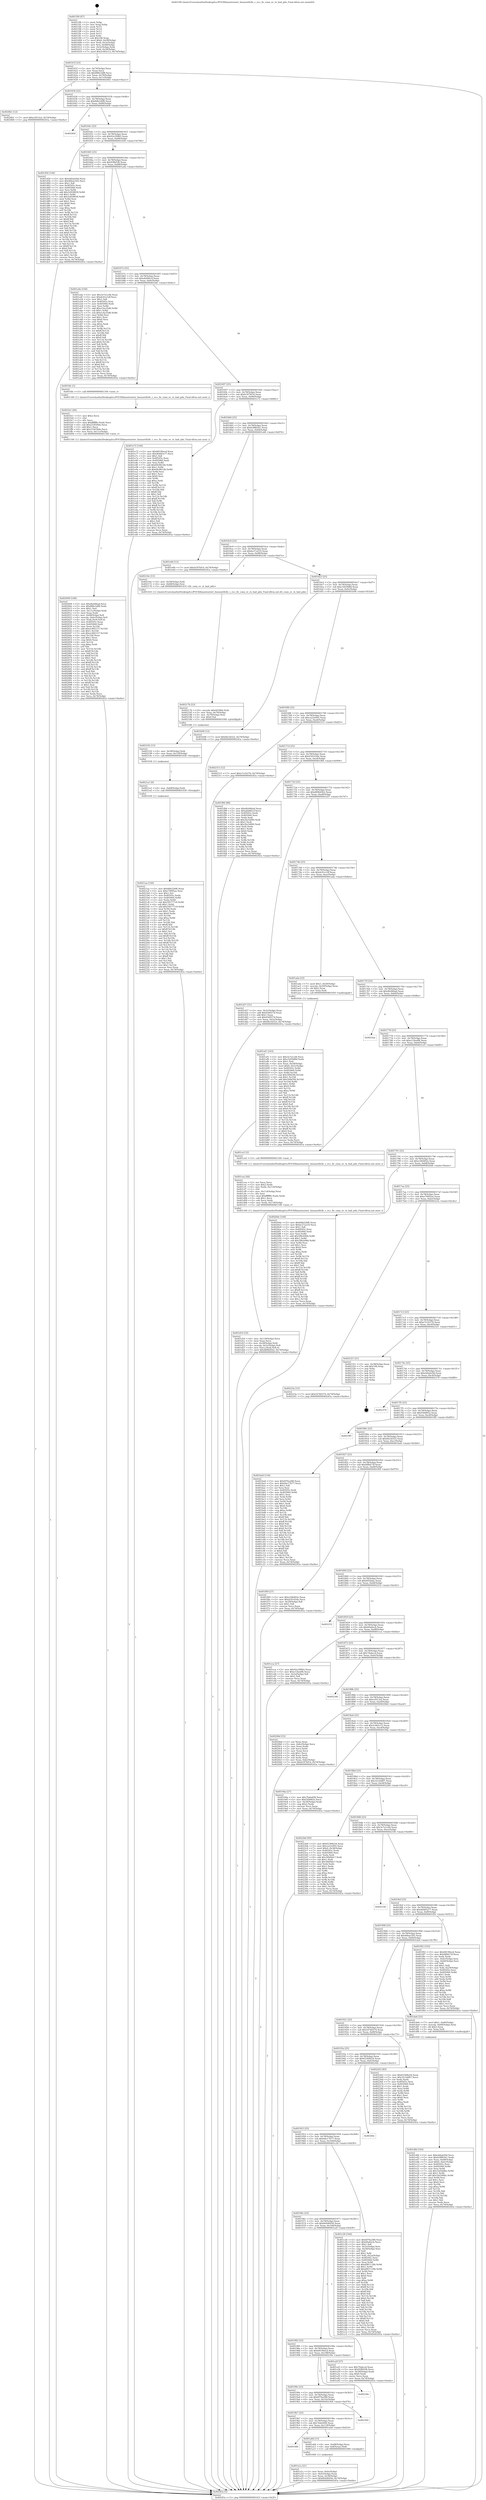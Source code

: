 digraph "0x4015f0" {
  label = "0x4015f0 (/mnt/c/Users/mathe/Desktop/tcc/POCII/binaries/extr_linuxnetllcllc_c_ev.c_llc_conn_ev_rx_bad_pdu_Final-ollvm.out::main(0))"
  labelloc = "t"
  node[shape=record]

  Entry [label="",width=0.3,height=0.3,shape=circle,fillcolor=black,style=filled]
  "0x40161f" [label="{
     0x40161f [23]\l
     | [instrs]\l
     &nbsp;&nbsp;0x40161f \<+3\>: mov -0x74(%rbp),%eax\l
     &nbsp;&nbsp;0x401622 \<+2\>: mov %eax,%ecx\l
     &nbsp;&nbsp;0x401624 \<+6\>: sub $0x888c5df8,%ecx\l
     &nbsp;&nbsp;0x40162a \<+3\>: mov %eax,-0x78(%rbp)\l
     &nbsp;&nbsp;0x40162d \<+3\>: mov %ecx,-0x7c(%rbp)\l
     &nbsp;&nbsp;0x401630 \<+6\>: je 00000000004020b1 \<main+0xac1\>\l
  }"]
  "0x4020b1" [label="{
     0x4020b1 [12]\l
     | [instrs]\l
     &nbsp;&nbsp;0x4020b1 \<+7\>: movl $0xe2913a2,-0x74(%rbp)\l
     &nbsp;&nbsp;0x4020b8 \<+5\>: jmp 000000000040245a \<main+0xe6a\>\l
  }"]
  "0x401636" [label="{
     0x401636 [22]\l
     | [instrs]\l
     &nbsp;&nbsp;0x401636 \<+5\>: jmp 000000000040163b \<main+0x4b\>\l
     &nbsp;&nbsp;0x40163b \<+3\>: mov -0x78(%rbp),%eax\l
     &nbsp;&nbsp;0x40163e \<+5\>: sub $0x8db226f6,%eax\l
     &nbsp;&nbsp;0x401643 \<+3\>: mov %eax,-0x80(%rbp)\l
     &nbsp;&nbsp;0x401646 \<+6\>: je 0000000000402404 \<main+0xe14\>\l
  }"]
  Exit [label="",width=0.3,height=0.3,shape=circle,fillcolor=black,style=filled,peripheries=2]
  "0x402404" [label="{
     0x402404\l
  }", style=dashed]
  "0x40164c" [label="{
     0x40164c [25]\l
     | [instrs]\l
     &nbsp;&nbsp;0x40164c \<+5\>: jmp 0000000000401651 \<main+0x61\>\l
     &nbsp;&nbsp;0x401651 \<+3\>: mov -0x78(%rbp),%eax\l
     &nbsp;&nbsp;0x401654 \<+5\>: sub $0x92e399b5,%eax\l
     &nbsp;&nbsp;0x401659 \<+6\>: mov %eax,-0x84(%rbp)\l
     &nbsp;&nbsp;0x40165f \<+6\>: je 0000000000401d56 \<main+0x766\>\l
  }"]
  "0x4021aa" [label="{
     0x4021aa [144]\l
     | [instrs]\l
     &nbsp;&nbsp;0x4021aa \<+5\>: mov $0x8db226f6,%eax\l
     &nbsp;&nbsp;0x4021af \<+5\>: mov $0xe706f5ae,%esi\l
     &nbsp;&nbsp;0x4021b4 \<+2\>: mov $0x1,%cl\l
     &nbsp;&nbsp;0x4021b6 \<+7\>: mov 0x40505c,%edx\l
     &nbsp;&nbsp;0x4021bd \<+8\>: mov 0x405060,%r8d\l
     &nbsp;&nbsp;0x4021c5 \<+3\>: mov %edx,%r9d\l
     &nbsp;&nbsp;0x4021c8 \<+7\>: sub $0x595777c9,%r9d\l
     &nbsp;&nbsp;0x4021cf \<+4\>: sub $0x1,%r9d\l
     &nbsp;&nbsp;0x4021d3 \<+7\>: add $0x595777c9,%r9d\l
     &nbsp;&nbsp;0x4021da \<+4\>: imul %r9d,%edx\l
     &nbsp;&nbsp;0x4021de \<+3\>: and $0x1,%edx\l
     &nbsp;&nbsp;0x4021e1 \<+3\>: cmp $0x0,%edx\l
     &nbsp;&nbsp;0x4021e4 \<+4\>: sete %r10b\l
     &nbsp;&nbsp;0x4021e8 \<+4\>: cmp $0xa,%r8d\l
     &nbsp;&nbsp;0x4021ec \<+4\>: setl %r11b\l
     &nbsp;&nbsp;0x4021f0 \<+3\>: mov %r10b,%bl\l
     &nbsp;&nbsp;0x4021f3 \<+3\>: xor $0xff,%bl\l
     &nbsp;&nbsp;0x4021f6 \<+3\>: mov %r11b,%r14b\l
     &nbsp;&nbsp;0x4021f9 \<+4\>: xor $0xff,%r14b\l
     &nbsp;&nbsp;0x4021fd \<+3\>: xor $0x1,%cl\l
     &nbsp;&nbsp;0x402200 \<+3\>: mov %bl,%r15b\l
     &nbsp;&nbsp;0x402203 \<+4\>: and $0xff,%r15b\l
     &nbsp;&nbsp;0x402207 \<+3\>: and %cl,%r10b\l
     &nbsp;&nbsp;0x40220a \<+3\>: mov %r14b,%r12b\l
     &nbsp;&nbsp;0x40220d \<+4\>: and $0xff,%r12b\l
     &nbsp;&nbsp;0x402211 \<+3\>: and %cl,%r11b\l
     &nbsp;&nbsp;0x402214 \<+3\>: or %r10b,%r15b\l
     &nbsp;&nbsp;0x402217 \<+3\>: or %r11b,%r12b\l
     &nbsp;&nbsp;0x40221a \<+3\>: xor %r12b,%r15b\l
     &nbsp;&nbsp;0x40221d \<+3\>: or %r14b,%bl\l
     &nbsp;&nbsp;0x402220 \<+3\>: xor $0xff,%bl\l
     &nbsp;&nbsp;0x402223 \<+3\>: or $0x1,%cl\l
     &nbsp;&nbsp;0x402226 \<+2\>: and %cl,%bl\l
     &nbsp;&nbsp;0x402228 \<+3\>: or %bl,%r15b\l
     &nbsp;&nbsp;0x40222b \<+4\>: test $0x1,%r15b\l
     &nbsp;&nbsp;0x40222f \<+3\>: cmovne %esi,%eax\l
     &nbsp;&nbsp;0x402232 \<+3\>: mov %eax,-0x74(%rbp)\l
     &nbsp;&nbsp;0x402235 \<+5\>: jmp 000000000040245a \<main+0xe6a\>\l
  }"]
  "0x401d56" [label="{
     0x401d56 [144]\l
     | [instrs]\l
     &nbsp;&nbsp;0x401d56 \<+5\>: mov $0xeb0ab20d,%eax\l
     &nbsp;&nbsp;0x401d5b \<+5\>: mov $0x46bac505,%ecx\l
     &nbsp;&nbsp;0x401d60 \<+2\>: mov $0x1,%dl\l
     &nbsp;&nbsp;0x401d62 \<+7\>: mov 0x40505c,%esi\l
     &nbsp;&nbsp;0x401d69 \<+7\>: mov 0x405060,%edi\l
     &nbsp;&nbsp;0x401d70 \<+3\>: mov %esi,%r8d\l
     &nbsp;&nbsp;0x401d73 \<+7\>: add $0x3c858839,%r8d\l
     &nbsp;&nbsp;0x401d7a \<+4\>: sub $0x1,%r8d\l
     &nbsp;&nbsp;0x401d7e \<+7\>: sub $0x3c858839,%r8d\l
     &nbsp;&nbsp;0x401d85 \<+4\>: imul %r8d,%esi\l
     &nbsp;&nbsp;0x401d89 \<+3\>: and $0x1,%esi\l
     &nbsp;&nbsp;0x401d8c \<+3\>: cmp $0x0,%esi\l
     &nbsp;&nbsp;0x401d8f \<+4\>: sete %r9b\l
     &nbsp;&nbsp;0x401d93 \<+3\>: cmp $0xa,%edi\l
     &nbsp;&nbsp;0x401d96 \<+4\>: setl %r10b\l
     &nbsp;&nbsp;0x401d9a \<+3\>: mov %r9b,%r11b\l
     &nbsp;&nbsp;0x401d9d \<+4\>: xor $0xff,%r11b\l
     &nbsp;&nbsp;0x401da1 \<+3\>: mov %r10b,%bl\l
     &nbsp;&nbsp;0x401da4 \<+3\>: xor $0xff,%bl\l
     &nbsp;&nbsp;0x401da7 \<+3\>: xor $0x0,%dl\l
     &nbsp;&nbsp;0x401daa \<+3\>: mov %r11b,%r14b\l
     &nbsp;&nbsp;0x401dad \<+4\>: and $0x0,%r14b\l
     &nbsp;&nbsp;0x401db1 \<+3\>: and %dl,%r9b\l
     &nbsp;&nbsp;0x401db4 \<+3\>: mov %bl,%r15b\l
     &nbsp;&nbsp;0x401db7 \<+4\>: and $0x0,%r15b\l
     &nbsp;&nbsp;0x401dbb \<+3\>: and %dl,%r10b\l
     &nbsp;&nbsp;0x401dbe \<+3\>: or %r9b,%r14b\l
     &nbsp;&nbsp;0x401dc1 \<+3\>: or %r10b,%r15b\l
     &nbsp;&nbsp;0x401dc4 \<+3\>: xor %r15b,%r14b\l
     &nbsp;&nbsp;0x401dc7 \<+3\>: or %bl,%r11b\l
     &nbsp;&nbsp;0x401dca \<+4\>: xor $0xff,%r11b\l
     &nbsp;&nbsp;0x401dce \<+3\>: or $0x0,%dl\l
     &nbsp;&nbsp;0x401dd1 \<+3\>: and %dl,%r11b\l
     &nbsp;&nbsp;0x401dd4 \<+3\>: or %r11b,%r14b\l
     &nbsp;&nbsp;0x401dd7 \<+4\>: test $0x1,%r14b\l
     &nbsp;&nbsp;0x401ddb \<+3\>: cmovne %ecx,%eax\l
     &nbsp;&nbsp;0x401dde \<+3\>: mov %eax,-0x74(%rbp)\l
     &nbsp;&nbsp;0x401de1 \<+5\>: jmp 000000000040245a \<main+0xe6a\>\l
  }"]
  "0x401665" [label="{
     0x401665 [25]\l
     | [instrs]\l
     &nbsp;&nbsp;0x401665 \<+5\>: jmp 000000000040166a \<main+0x7a\>\l
     &nbsp;&nbsp;0x40166a \<+3\>: mov -0x78(%rbp),%eax\l
     &nbsp;&nbsp;0x40166d \<+5\>: sub $0x93fbf1fb,%eax\l
     &nbsp;&nbsp;0x401672 \<+6\>: mov %eax,-0x88(%rbp)\l
     &nbsp;&nbsp;0x401678 \<+6\>: je 0000000000401a4a \<main+0x45a\>\l
  }"]
  "0x4021a1" [label="{
     0x4021a1 [9]\l
     | [instrs]\l
     &nbsp;&nbsp;0x4021a1 \<+4\>: mov -0x68(%rbp),%rdi\l
     &nbsp;&nbsp;0x4021a5 \<+5\>: call 0000000000401030 \<free@plt\>\l
     | [calls]\l
     &nbsp;&nbsp;0x401030 \{1\} (unknown)\l
  }"]
  "0x401a4a" [label="{
     0x401a4a [144]\l
     | [instrs]\l
     &nbsp;&nbsp;0x401a4a \<+5\>: mov $0x3e7a1cd4,%eax\l
     &nbsp;&nbsp;0x401a4f \<+5\>: mov $0xdc01e1df,%ecx\l
     &nbsp;&nbsp;0x401a54 \<+2\>: mov $0x1,%dl\l
     &nbsp;&nbsp;0x401a56 \<+7\>: mov 0x40505c,%esi\l
     &nbsp;&nbsp;0x401a5d \<+7\>: mov 0x405060,%edi\l
     &nbsp;&nbsp;0x401a64 \<+3\>: mov %esi,%r8d\l
     &nbsp;&nbsp;0x401a67 \<+7\>: add $0xe14a35d8,%r8d\l
     &nbsp;&nbsp;0x401a6e \<+4\>: sub $0x1,%r8d\l
     &nbsp;&nbsp;0x401a72 \<+7\>: sub $0xe14a35d8,%r8d\l
     &nbsp;&nbsp;0x401a79 \<+4\>: imul %r8d,%esi\l
     &nbsp;&nbsp;0x401a7d \<+3\>: and $0x1,%esi\l
     &nbsp;&nbsp;0x401a80 \<+3\>: cmp $0x0,%esi\l
     &nbsp;&nbsp;0x401a83 \<+4\>: sete %r9b\l
     &nbsp;&nbsp;0x401a87 \<+3\>: cmp $0xa,%edi\l
     &nbsp;&nbsp;0x401a8a \<+4\>: setl %r10b\l
     &nbsp;&nbsp;0x401a8e \<+3\>: mov %r9b,%r11b\l
     &nbsp;&nbsp;0x401a91 \<+4\>: xor $0xff,%r11b\l
     &nbsp;&nbsp;0x401a95 \<+3\>: mov %r10b,%bl\l
     &nbsp;&nbsp;0x401a98 \<+3\>: xor $0xff,%bl\l
     &nbsp;&nbsp;0x401a9b \<+3\>: xor $0x0,%dl\l
     &nbsp;&nbsp;0x401a9e \<+3\>: mov %r11b,%r14b\l
     &nbsp;&nbsp;0x401aa1 \<+4\>: and $0x0,%r14b\l
     &nbsp;&nbsp;0x401aa5 \<+3\>: and %dl,%r9b\l
     &nbsp;&nbsp;0x401aa8 \<+3\>: mov %bl,%r15b\l
     &nbsp;&nbsp;0x401aab \<+4\>: and $0x0,%r15b\l
     &nbsp;&nbsp;0x401aaf \<+3\>: and %dl,%r10b\l
     &nbsp;&nbsp;0x401ab2 \<+3\>: or %r9b,%r14b\l
     &nbsp;&nbsp;0x401ab5 \<+3\>: or %r10b,%r15b\l
     &nbsp;&nbsp;0x401ab8 \<+3\>: xor %r15b,%r14b\l
     &nbsp;&nbsp;0x401abb \<+3\>: or %bl,%r11b\l
     &nbsp;&nbsp;0x401abe \<+4\>: xor $0xff,%r11b\l
     &nbsp;&nbsp;0x401ac2 \<+3\>: or $0x0,%dl\l
     &nbsp;&nbsp;0x401ac5 \<+3\>: and %dl,%r11b\l
     &nbsp;&nbsp;0x401ac8 \<+3\>: or %r11b,%r14b\l
     &nbsp;&nbsp;0x401acb \<+4\>: test $0x1,%r14b\l
     &nbsp;&nbsp;0x401acf \<+3\>: cmovne %ecx,%eax\l
     &nbsp;&nbsp;0x401ad2 \<+3\>: mov %eax,-0x74(%rbp)\l
     &nbsp;&nbsp;0x401ad5 \<+5\>: jmp 000000000040245a \<main+0xe6a\>\l
  }"]
  "0x40167e" [label="{
     0x40167e [25]\l
     | [instrs]\l
     &nbsp;&nbsp;0x40167e \<+5\>: jmp 0000000000401683 \<main+0x93\>\l
     &nbsp;&nbsp;0x401683 \<+3\>: mov -0x78(%rbp),%eax\l
     &nbsp;&nbsp;0x401686 \<+5\>: sub $0xa6d48ccf,%eax\l
     &nbsp;&nbsp;0x40168b \<+6\>: mov %eax,-0x8c(%rbp)\l
     &nbsp;&nbsp;0x401691 \<+6\>: je 0000000000401fdc \<main+0x9ec\>\l
  }"]
  "0x402192" [label="{
     0x402192 [15]\l
     | [instrs]\l
     &nbsp;&nbsp;0x402192 \<+4\>: mov -0x58(%rbp),%rdi\l
     &nbsp;&nbsp;0x402196 \<+6\>: mov %eax,-0x120(%rbp)\l
     &nbsp;&nbsp;0x40219c \<+5\>: call 0000000000401030 \<free@plt\>\l
     | [calls]\l
     &nbsp;&nbsp;0x401030 \{1\} (unknown)\l
  }"]
  "0x401fdc" [label="{
     0x401fdc [5]\l
     | [instrs]\l
     &nbsp;&nbsp;0x401fdc \<+5\>: call 0000000000401160 \<next_i\>\l
     | [calls]\l
     &nbsp;&nbsp;0x401160 \{1\} (/mnt/c/Users/mathe/Desktop/tcc/POCII/binaries/extr_linuxnetllcllc_c_ev.c_llc_conn_ev_rx_bad_pdu_Final-ollvm.out::next_i)\l
  }"]
  "0x401697" [label="{
     0x401697 [25]\l
     | [instrs]\l
     &nbsp;&nbsp;0x401697 \<+5\>: jmp 000000000040169c \<main+0xac\>\l
     &nbsp;&nbsp;0x40169c \<+3\>: mov -0x78(%rbp),%eax\l
     &nbsp;&nbsp;0x40169f \<+5\>: sub $0xb187bf14,%eax\l
     &nbsp;&nbsp;0x4016a4 \<+6\>: mov %eax,-0x90(%rbp)\l
     &nbsp;&nbsp;0x4016aa \<+6\>: je 0000000000401e72 \<main+0x882\>\l
  }"]
  "0x40217b" [label="{
     0x40217b [23]\l
     | [instrs]\l
     &nbsp;&nbsp;0x40217b \<+10\>: movabs $0x4030b6,%rdi\l
     &nbsp;&nbsp;0x402185 \<+3\>: mov %eax,-0x70(%rbp)\l
     &nbsp;&nbsp;0x402188 \<+3\>: mov -0x70(%rbp),%esi\l
     &nbsp;&nbsp;0x40218b \<+2\>: mov $0x0,%al\l
     &nbsp;&nbsp;0x40218d \<+5\>: call 0000000000401040 \<printf@plt\>\l
     | [calls]\l
     &nbsp;&nbsp;0x401040 \{1\} (unknown)\l
  }"]
  "0x401e72" [label="{
     0x401e72 [144]\l
     | [instrs]\l
     &nbsp;&nbsp;0x401e72 \<+5\>: mov $0x68190ecd,%eax\l
     &nbsp;&nbsp;0x401e77 \<+5\>: mov $0x46485a77,%ecx\l
     &nbsp;&nbsp;0x401e7c \<+2\>: mov $0x1,%dl\l
     &nbsp;&nbsp;0x401e7e \<+7\>: mov 0x40505c,%esi\l
     &nbsp;&nbsp;0x401e85 \<+7\>: mov 0x405060,%edi\l
     &nbsp;&nbsp;0x401e8c \<+3\>: mov %esi,%r8d\l
     &nbsp;&nbsp;0x401e8f \<+7\>: add $0x69c8614b,%r8d\l
     &nbsp;&nbsp;0x401e96 \<+4\>: sub $0x1,%r8d\l
     &nbsp;&nbsp;0x401e9a \<+7\>: sub $0x69c8614b,%r8d\l
     &nbsp;&nbsp;0x401ea1 \<+4\>: imul %r8d,%esi\l
     &nbsp;&nbsp;0x401ea5 \<+3\>: and $0x1,%esi\l
     &nbsp;&nbsp;0x401ea8 \<+3\>: cmp $0x0,%esi\l
     &nbsp;&nbsp;0x401eab \<+4\>: sete %r9b\l
     &nbsp;&nbsp;0x401eaf \<+3\>: cmp $0xa,%edi\l
     &nbsp;&nbsp;0x401eb2 \<+4\>: setl %r10b\l
     &nbsp;&nbsp;0x401eb6 \<+3\>: mov %r9b,%r11b\l
     &nbsp;&nbsp;0x401eb9 \<+4\>: xor $0xff,%r11b\l
     &nbsp;&nbsp;0x401ebd \<+3\>: mov %r10b,%bl\l
     &nbsp;&nbsp;0x401ec0 \<+3\>: xor $0xff,%bl\l
     &nbsp;&nbsp;0x401ec3 \<+3\>: xor $0x1,%dl\l
     &nbsp;&nbsp;0x401ec6 \<+3\>: mov %r11b,%r14b\l
     &nbsp;&nbsp;0x401ec9 \<+4\>: and $0xff,%r14b\l
     &nbsp;&nbsp;0x401ecd \<+3\>: and %dl,%r9b\l
     &nbsp;&nbsp;0x401ed0 \<+3\>: mov %bl,%r15b\l
     &nbsp;&nbsp;0x401ed3 \<+4\>: and $0xff,%r15b\l
     &nbsp;&nbsp;0x401ed7 \<+3\>: and %dl,%r10b\l
     &nbsp;&nbsp;0x401eda \<+3\>: or %r9b,%r14b\l
     &nbsp;&nbsp;0x401edd \<+3\>: or %r10b,%r15b\l
     &nbsp;&nbsp;0x401ee0 \<+3\>: xor %r15b,%r14b\l
     &nbsp;&nbsp;0x401ee3 \<+3\>: or %bl,%r11b\l
     &nbsp;&nbsp;0x401ee6 \<+4\>: xor $0xff,%r11b\l
     &nbsp;&nbsp;0x401eea \<+3\>: or $0x1,%dl\l
     &nbsp;&nbsp;0x401eed \<+3\>: and %dl,%r11b\l
     &nbsp;&nbsp;0x401ef0 \<+3\>: or %r11b,%r14b\l
     &nbsp;&nbsp;0x401ef3 \<+4\>: test $0x1,%r14b\l
     &nbsp;&nbsp;0x401ef7 \<+3\>: cmovne %ecx,%eax\l
     &nbsp;&nbsp;0x401efa \<+3\>: mov %eax,-0x74(%rbp)\l
     &nbsp;&nbsp;0x401efd \<+5\>: jmp 000000000040245a \<main+0xe6a\>\l
  }"]
  "0x4016b0" [label="{
     0x4016b0 [25]\l
     | [instrs]\l
     &nbsp;&nbsp;0x4016b0 \<+5\>: jmp 00000000004016b5 \<main+0xc5\>\l
     &nbsp;&nbsp;0x4016b5 \<+3\>: mov -0x78(%rbp),%eax\l
     &nbsp;&nbsp;0x4016b8 \<+5\>: sub $0xb3f8b5b1,%eax\l
     &nbsp;&nbsp;0x4016bd \<+6\>: mov %eax,-0x94(%rbp)\l
     &nbsp;&nbsp;0x4016c3 \<+6\>: je 0000000000401e66 \<main+0x876\>\l
  }"]
  "0x402009" [label="{
     0x402009 [168]\l
     | [instrs]\l
     &nbsp;&nbsp;0x402009 \<+5\>: mov $0xdfa94bad,%ecx\l
     &nbsp;&nbsp;0x40200e \<+5\>: mov $0x888c5df8,%edx\l
     &nbsp;&nbsp;0x402013 \<+3\>: mov $0x1,%sil\l
     &nbsp;&nbsp;0x402016 \<+6\>: mov -0x11c(%rbp),%edi\l
     &nbsp;&nbsp;0x40201c \<+3\>: imul %eax,%edi\l
     &nbsp;&nbsp;0x40201f \<+4\>: mov -0x68(%rbp),%r8\l
     &nbsp;&nbsp;0x402023 \<+4\>: movslq -0x6c(%rbp),%r9\l
     &nbsp;&nbsp;0x402027 \<+4\>: mov %edi,(%r8,%r9,4)\l
     &nbsp;&nbsp;0x40202b \<+7\>: mov 0x40505c,%eax\l
     &nbsp;&nbsp;0x402032 \<+7\>: mov 0x405060,%edi\l
     &nbsp;&nbsp;0x402039 \<+3\>: mov %eax,%r10d\l
     &nbsp;&nbsp;0x40203c \<+7\>: add $0xec482157,%r10d\l
     &nbsp;&nbsp;0x402043 \<+4\>: sub $0x1,%r10d\l
     &nbsp;&nbsp;0x402047 \<+7\>: sub $0xec482157,%r10d\l
     &nbsp;&nbsp;0x40204e \<+4\>: imul %r10d,%eax\l
     &nbsp;&nbsp;0x402052 \<+3\>: and $0x1,%eax\l
     &nbsp;&nbsp;0x402055 \<+3\>: cmp $0x0,%eax\l
     &nbsp;&nbsp;0x402058 \<+4\>: sete %r11b\l
     &nbsp;&nbsp;0x40205c \<+3\>: cmp $0xa,%edi\l
     &nbsp;&nbsp;0x40205f \<+3\>: setl %bl\l
     &nbsp;&nbsp;0x402062 \<+3\>: mov %r11b,%r14b\l
     &nbsp;&nbsp;0x402065 \<+4\>: xor $0xff,%r14b\l
     &nbsp;&nbsp;0x402069 \<+3\>: mov %bl,%r15b\l
     &nbsp;&nbsp;0x40206c \<+4\>: xor $0xff,%r15b\l
     &nbsp;&nbsp;0x402070 \<+4\>: xor $0x1,%sil\l
     &nbsp;&nbsp;0x402074 \<+3\>: mov %r14b,%r12b\l
     &nbsp;&nbsp;0x402077 \<+4\>: and $0xff,%r12b\l
     &nbsp;&nbsp;0x40207b \<+3\>: and %sil,%r11b\l
     &nbsp;&nbsp;0x40207e \<+3\>: mov %r15b,%r13b\l
     &nbsp;&nbsp;0x402081 \<+4\>: and $0xff,%r13b\l
     &nbsp;&nbsp;0x402085 \<+3\>: and %sil,%bl\l
     &nbsp;&nbsp;0x402088 \<+3\>: or %r11b,%r12b\l
     &nbsp;&nbsp;0x40208b \<+3\>: or %bl,%r13b\l
     &nbsp;&nbsp;0x40208e \<+3\>: xor %r13b,%r12b\l
     &nbsp;&nbsp;0x402091 \<+3\>: or %r15b,%r14b\l
     &nbsp;&nbsp;0x402094 \<+4\>: xor $0xff,%r14b\l
     &nbsp;&nbsp;0x402098 \<+4\>: or $0x1,%sil\l
     &nbsp;&nbsp;0x40209c \<+3\>: and %sil,%r14b\l
     &nbsp;&nbsp;0x40209f \<+3\>: or %r14b,%r12b\l
     &nbsp;&nbsp;0x4020a2 \<+4\>: test $0x1,%r12b\l
     &nbsp;&nbsp;0x4020a6 \<+3\>: cmovne %edx,%ecx\l
     &nbsp;&nbsp;0x4020a9 \<+3\>: mov %ecx,-0x74(%rbp)\l
     &nbsp;&nbsp;0x4020ac \<+5\>: jmp 000000000040245a \<main+0xe6a\>\l
  }"]
  "0x401e66" [label="{
     0x401e66 [12]\l
     | [instrs]\l
     &nbsp;&nbsp;0x401e66 \<+7\>: movl $0xb187bf14,-0x74(%rbp)\l
     &nbsp;&nbsp;0x401e6d \<+5\>: jmp 000000000040245a \<main+0xe6a\>\l
  }"]
  "0x4016c9" [label="{
     0x4016c9 [25]\l
     | [instrs]\l
     &nbsp;&nbsp;0x4016c9 \<+5\>: jmp 00000000004016ce \<main+0xde\>\l
     &nbsp;&nbsp;0x4016ce \<+3\>: mov -0x78(%rbp),%eax\l
     &nbsp;&nbsp;0x4016d1 \<+5\>: sub $0xbc27a210,%eax\l
     &nbsp;&nbsp;0x4016d6 \<+6\>: mov %eax,-0x98(%rbp)\l
     &nbsp;&nbsp;0x4016dc \<+6\>: je 000000000040216e \<main+0xb7e\>\l
  }"]
  "0x401fe1" [label="{
     0x401fe1 [40]\l
     | [instrs]\l
     &nbsp;&nbsp;0x401fe1 \<+5\>: mov $0x2,%ecx\l
     &nbsp;&nbsp;0x401fe6 \<+1\>: cltd\l
     &nbsp;&nbsp;0x401fe7 \<+2\>: idiv %ecx\l
     &nbsp;&nbsp;0x401fe9 \<+6\>: imul $0xfffffffe,%edx,%ecx\l
     &nbsp;&nbsp;0x401fef \<+6\>: sub $0x233036de,%ecx\l
     &nbsp;&nbsp;0x401ff5 \<+3\>: add $0x1,%ecx\l
     &nbsp;&nbsp;0x401ff8 \<+6\>: add $0x233036de,%ecx\l
     &nbsp;&nbsp;0x401ffe \<+6\>: mov %ecx,-0x11c(%rbp)\l
     &nbsp;&nbsp;0x402004 \<+5\>: call 0000000000401160 \<next_i\>\l
     | [calls]\l
     &nbsp;&nbsp;0x401160 \{1\} (/mnt/c/Users/mathe/Desktop/tcc/POCII/binaries/extr_linuxnetllcllc_c_ev.c_llc_conn_ev_rx_bad_pdu_Final-ollvm.out::next_i)\l
  }"]
  "0x40216e" [label="{
     0x40216e [13]\l
     | [instrs]\l
     &nbsp;&nbsp;0x40216e \<+4\>: mov -0x58(%rbp),%rdi\l
     &nbsp;&nbsp;0x402172 \<+4\>: mov -0x68(%rbp),%rsi\l
     &nbsp;&nbsp;0x402176 \<+5\>: call 0000000000401410 \<llc_conn_ev_rx_bad_pdu\>\l
     | [calls]\l
     &nbsp;&nbsp;0x401410 \{1\} (/mnt/c/Users/mathe/Desktop/tcc/POCII/binaries/extr_linuxnetllcllc_c_ev.c_llc_conn_ev_rx_bad_pdu_Final-ollvm.out::llc_conn_ev_rx_bad_pdu)\l
  }"]
  "0x4016e2" [label="{
     0x4016e2 [25]\l
     | [instrs]\l
     &nbsp;&nbsp;0x4016e2 \<+5\>: jmp 00000000004016e7 \<main+0xf7\>\l
     &nbsp;&nbsp;0x4016e7 \<+3\>: mov -0x78(%rbp),%eax\l
     &nbsp;&nbsp;0x4016ea \<+5\>: sub $0xc5d59d8d,%eax\l
     &nbsp;&nbsp;0x4016ef \<+6\>: mov %eax,-0x9c(%rbp)\l
     &nbsp;&nbsp;0x4016f5 \<+6\>: je 0000000000401b94 \<main+0x5a4\>\l
  }"]
  "0x401dfd" [label="{
     0x401dfd [105]\l
     | [instrs]\l
     &nbsp;&nbsp;0x401dfd \<+5\>: mov $0xeb0ab20d,%ecx\l
     &nbsp;&nbsp;0x401e02 \<+5\>: mov $0xb3f8b5b1,%edx\l
     &nbsp;&nbsp;0x401e07 \<+4\>: mov %rax,-0x68(%rbp)\l
     &nbsp;&nbsp;0x401e0b \<+7\>: movl $0x0,-0x6c(%rbp)\l
     &nbsp;&nbsp;0x401e12 \<+7\>: mov 0x40505c,%esi\l
     &nbsp;&nbsp;0x401e19 \<+8\>: mov 0x405060,%r8d\l
     &nbsp;&nbsp;0x401e21 \<+3\>: mov %esi,%r9d\l
     &nbsp;&nbsp;0x401e24 \<+7\>: sub $0x1bd3d0bc,%r9d\l
     &nbsp;&nbsp;0x401e2b \<+4\>: sub $0x1,%r9d\l
     &nbsp;&nbsp;0x401e2f \<+7\>: add $0x1bd3d0bc,%r9d\l
     &nbsp;&nbsp;0x401e36 \<+4\>: imul %r9d,%esi\l
     &nbsp;&nbsp;0x401e3a \<+3\>: and $0x1,%esi\l
     &nbsp;&nbsp;0x401e3d \<+3\>: cmp $0x0,%esi\l
     &nbsp;&nbsp;0x401e40 \<+4\>: sete %r10b\l
     &nbsp;&nbsp;0x401e44 \<+4\>: cmp $0xa,%r8d\l
     &nbsp;&nbsp;0x401e48 \<+4\>: setl %r11b\l
     &nbsp;&nbsp;0x401e4c \<+3\>: mov %r10b,%bl\l
     &nbsp;&nbsp;0x401e4f \<+3\>: and %r11b,%bl\l
     &nbsp;&nbsp;0x401e52 \<+3\>: xor %r11b,%r10b\l
     &nbsp;&nbsp;0x401e55 \<+3\>: or %r10b,%bl\l
     &nbsp;&nbsp;0x401e58 \<+3\>: test $0x1,%bl\l
     &nbsp;&nbsp;0x401e5b \<+3\>: cmovne %edx,%ecx\l
     &nbsp;&nbsp;0x401e5e \<+3\>: mov %ecx,-0x74(%rbp)\l
     &nbsp;&nbsp;0x401e61 \<+5\>: jmp 000000000040245a \<main+0xe6a\>\l
  }"]
  "0x401b94" [label="{
     0x401b94 [12]\l
     | [instrs]\l
     &nbsp;&nbsp;0x401b94 \<+7\>: movl $0xf4e3d322,-0x74(%rbp)\l
     &nbsp;&nbsp;0x401b9b \<+5\>: jmp 000000000040245a \<main+0xe6a\>\l
  }"]
  "0x4016fb" [label="{
     0x4016fb [25]\l
     | [instrs]\l
     &nbsp;&nbsp;0x4016fb \<+5\>: jmp 0000000000401700 \<main+0x110\>\l
     &nbsp;&nbsp;0x401700 \<+3\>: mov -0x78(%rbp),%eax\l
     &nbsp;&nbsp;0x401703 \<+5\>: sub $0xca22e005,%eax\l
     &nbsp;&nbsp;0x401708 \<+6\>: mov %eax,-0xa0(%rbp)\l
     &nbsp;&nbsp;0x40170e \<+6\>: je 0000000000402315 \<main+0xd25\>\l
  }"]
  "0x401d16" [label="{
     0x401d16 [33]\l
     | [instrs]\l
     &nbsp;&nbsp;0x401d16 \<+6\>: mov -0x118(%rbp),%ecx\l
     &nbsp;&nbsp;0x401d1c \<+3\>: imul %eax,%ecx\l
     &nbsp;&nbsp;0x401d1f \<+4\>: mov -0x58(%rbp),%rdi\l
     &nbsp;&nbsp;0x401d23 \<+4\>: movslq -0x5c(%rbp),%r8\l
     &nbsp;&nbsp;0x401d27 \<+4\>: mov %ecx,(%rdi,%r8,4)\l
     &nbsp;&nbsp;0x401d2b \<+7\>: movl $0xd896d5b2,-0x74(%rbp)\l
     &nbsp;&nbsp;0x401d32 \<+5\>: jmp 000000000040245a \<main+0xe6a\>\l
  }"]
  "0x402315" [label="{
     0x402315 [12]\l
     | [instrs]\l
     &nbsp;&nbsp;0x402315 \<+7\>: movl $0xe7e1b37b,-0x74(%rbp)\l
     &nbsp;&nbsp;0x40231c \<+5\>: jmp 000000000040245a \<main+0xe6a\>\l
  }"]
  "0x401714" [label="{
     0x401714 [25]\l
     | [instrs]\l
     &nbsp;&nbsp;0x401714 \<+5\>: jmp 0000000000401719 \<main+0x129\>\l
     &nbsp;&nbsp;0x401719 \<+3\>: mov -0x78(%rbp),%eax\l
     &nbsp;&nbsp;0x40171c \<+5\>: sub $0xd18102de,%eax\l
     &nbsp;&nbsp;0x401721 \<+6\>: mov %eax,-0xa4(%rbp)\l
     &nbsp;&nbsp;0x401727 \<+6\>: je 0000000000401f84 \<main+0x994\>\l
  }"]
  "0x401cea" [label="{
     0x401cea [44]\l
     | [instrs]\l
     &nbsp;&nbsp;0x401cea \<+2\>: xor %ecx,%ecx\l
     &nbsp;&nbsp;0x401cec \<+5\>: mov $0x2,%edx\l
     &nbsp;&nbsp;0x401cf1 \<+6\>: mov %edx,-0x114(%rbp)\l
     &nbsp;&nbsp;0x401cf7 \<+1\>: cltd\l
     &nbsp;&nbsp;0x401cf8 \<+6\>: mov -0x114(%rbp),%esi\l
     &nbsp;&nbsp;0x401cfe \<+2\>: idiv %esi\l
     &nbsp;&nbsp;0x401d00 \<+6\>: imul $0xfffffffe,%edx,%edx\l
     &nbsp;&nbsp;0x401d06 \<+3\>: sub $0x1,%ecx\l
     &nbsp;&nbsp;0x401d09 \<+2\>: sub %ecx,%edx\l
     &nbsp;&nbsp;0x401d0b \<+6\>: mov %edx,-0x118(%rbp)\l
     &nbsp;&nbsp;0x401d11 \<+5\>: call 0000000000401160 \<next_i\>\l
     | [calls]\l
     &nbsp;&nbsp;0x401160 \{1\} (/mnt/c/Users/mathe/Desktop/tcc/POCII/binaries/extr_linuxnetllcllc_c_ev.c_llc_conn_ev_rx_bad_pdu_Final-ollvm.out::next_i)\l
  }"]
  "0x401f84" [label="{
     0x401f84 [88]\l
     | [instrs]\l
     &nbsp;&nbsp;0x401f84 \<+5\>: mov $0xdfa94bad,%eax\l
     &nbsp;&nbsp;0x401f89 \<+5\>: mov $0xa6d48ccf,%ecx\l
     &nbsp;&nbsp;0x401f8e \<+7\>: mov 0x40505c,%edx\l
     &nbsp;&nbsp;0x401f95 \<+7\>: mov 0x405060,%esi\l
     &nbsp;&nbsp;0x401f9c \<+2\>: mov %edx,%edi\l
     &nbsp;&nbsp;0x401f9e \<+6\>: add $0x2bc5df40,%edi\l
     &nbsp;&nbsp;0x401fa4 \<+3\>: sub $0x1,%edi\l
     &nbsp;&nbsp;0x401fa7 \<+6\>: sub $0x2bc5df40,%edi\l
     &nbsp;&nbsp;0x401fad \<+3\>: imul %edi,%edx\l
     &nbsp;&nbsp;0x401fb0 \<+3\>: and $0x1,%edx\l
     &nbsp;&nbsp;0x401fb3 \<+3\>: cmp $0x0,%edx\l
     &nbsp;&nbsp;0x401fb6 \<+4\>: sete %r8b\l
     &nbsp;&nbsp;0x401fba \<+3\>: cmp $0xa,%esi\l
     &nbsp;&nbsp;0x401fbd \<+4\>: setl %r9b\l
     &nbsp;&nbsp;0x401fc1 \<+3\>: mov %r8b,%r10b\l
     &nbsp;&nbsp;0x401fc4 \<+3\>: and %r9b,%r10b\l
     &nbsp;&nbsp;0x401fc7 \<+3\>: xor %r9b,%r8b\l
     &nbsp;&nbsp;0x401fca \<+3\>: or %r8b,%r10b\l
     &nbsp;&nbsp;0x401fcd \<+4\>: test $0x1,%r10b\l
     &nbsp;&nbsp;0x401fd1 \<+3\>: cmovne %ecx,%eax\l
     &nbsp;&nbsp;0x401fd4 \<+3\>: mov %eax,-0x74(%rbp)\l
     &nbsp;&nbsp;0x401fd7 \<+5\>: jmp 000000000040245a \<main+0xe6a\>\l
  }"]
  "0x40172d" [label="{
     0x40172d [25]\l
     | [instrs]\l
     &nbsp;&nbsp;0x40172d \<+5\>: jmp 0000000000401732 \<main+0x142\>\l
     &nbsp;&nbsp;0x401732 \<+3\>: mov -0x78(%rbp),%eax\l
     &nbsp;&nbsp;0x401735 \<+5\>: sub $0xd896d5b2,%eax\l
     &nbsp;&nbsp;0x40173a \<+6\>: mov %eax,-0xa8(%rbp)\l
     &nbsp;&nbsp;0x401740 \<+6\>: je 0000000000401d37 \<main+0x747\>\l
  }"]
  "0x401af1" [label="{
     0x401af1 [163]\l
     | [instrs]\l
     &nbsp;&nbsp;0x401af1 \<+5\>: mov $0x3e7a1cd4,%ecx\l
     &nbsp;&nbsp;0x401af6 \<+5\>: mov $0xc5d59d8d,%edx\l
     &nbsp;&nbsp;0x401afb \<+3\>: mov $0x1,%sil\l
     &nbsp;&nbsp;0x401afe \<+4\>: mov %rax,-0x58(%rbp)\l
     &nbsp;&nbsp;0x401b02 \<+7\>: movl $0x0,-0x5c(%rbp)\l
     &nbsp;&nbsp;0x401b09 \<+8\>: mov 0x40505c,%r8d\l
     &nbsp;&nbsp;0x401b11 \<+8\>: mov 0x405060,%r9d\l
     &nbsp;&nbsp;0x401b19 \<+3\>: mov %r8d,%r10d\l
     &nbsp;&nbsp;0x401b1c \<+7\>: sub $0x549d3f4,%r10d\l
     &nbsp;&nbsp;0x401b23 \<+4\>: sub $0x1,%r10d\l
     &nbsp;&nbsp;0x401b27 \<+7\>: add $0x549d3f4,%r10d\l
     &nbsp;&nbsp;0x401b2e \<+4\>: imul %r10d,%r8d\l
     &nbsp;&nbsp;0x401b32 \<+4\>: and $0x1,%r8d\l
     &nbsp;&nbsp;0x401b36 \<+4\>: cmp $0x0,%r8d\l
     &nbsp;&nbsp;0x401b3a \<+4\>: sete %r11b\l
     &nbsp;&nbsp;0x401b3e \<+4\>: cmp $0xa,%r9d\l
     &nbsp;&nbsp;0x401b42 \<+3\>: setl %bl\l
     &nbsp;&nbsp;0x401b45 \<+3\>: mov %r11b,%r14b\l
     &nbsp;&nbsp;0x401b48 \<+4\>: xor $0xff,%r14b\l
     &nbsp;&nbsp;0x401b4c \<+3\>: mov %bl,%r15b\l
     &nbsp;&nbsp;0x401b4f \<+4\>: xor $0xff,%r15b\l
     &nbsp;&nbsp;0x401b53 \<+4\>: xor $0x0,%sil\l
     &nbsp;&nbsp;0x401b57 \<+3\>: mov %r14b,%r12b\l
     &nbsp;&nbsp;0x401b5a \<+4\>: and $0x0,%r12b\l
     &nbsp;&nbsp;0x401b5e \<+3\>: and %sil,%r11b\l
     &nbsp;&nbsp;0x401b61 \<+3\>: mov %r15b,%r13b\l
     &nbsp;&nbsp;0x401b64 \<+4\>: and $0x0,%r13b\l
     &nbsp;&nbsp;0x401b68 \<+3\>: and %sil,%bl\l
     &nbsp;&nbsp;0x401b6b \<+3\>: or %r11b,%r12b\l
     &nbsp;&nbsp;0x401b6e \<+3\>: or %bl,%r13b\l
     &nbsp;&nbsp;0x401b71 \<+3\>: xor %r13b,%r12b\l
     &nbsp;&nbsp;0x401b74 \<+3\>: or %r15b,%r14b\l
     &nbsp;&nbsp;0x401b77 \<+4\>: xor $0xff,%r14b\l
     &nbsp;&nbsp;0x401b7b \<+4\>: or $0x0,%sil\l
     &nbsp;&nbsp;0x401b7f \<+3\>: and %sil,%r14b\l
     &nbsp;&nbsp;0x401b82 \<+3\>: or %r14b,%r12b\l
     &nbsp;&nbsp;0x401b85 \<+4\>: test $0x1,%r12b\l
     &nbsp;&nbsp;0x401b89 \<+3\>: cmovne %edx,%ecx\l
     &nbsp;&nbsp;0x401b8c \<+3\>: mov %ecx,-0x74(%rbp)\l
     &nbsp;&nbsp;0x401b8f \<+5\>: jmp 000000000040245a \<main+0xe6a\>\l
  }"]
  "0x401d37" [label="{
     0x401d37 [31]\l
     | [instrs]\l
     &nbsp;&nbsp;0x401d37 \<+3\>: mov -0x5c(%rbp),%eax\l
     &nbsp;&nbsp;0x401d3a \<+5\>: add $0xd3d927d,%eax\l
     &nbsp;&nbsp;0x401d3f \<+3\>: add $0x1,%eax\l
     &nbsp;&nbsp;0x401d42 \<+5\>: sub $0xd3d927d,%eax\l
     &nbsp;&nbsp;0x401d47 \<+3\>: mov %eax,-0x5c(%rbp)\l
     &nbsp;&nbsp;0x401d4a \<+7\>: movl $0xf4e3d322,-0x74(%rbp)\l
     &nbsp;&nbsp;0x401d51 \<+5\>: jmp 000000000040245a \<main+0xe6a\>\l
  }"]
  "0x401746" [label="{
     0x401746 [25]\l
     | [instrs]\l
     &nbsp;&nbsp;0x401746 \<+5\>: jmp 000000000040174b \<main+0x15b\>\l
     &nbsp;&nbsp;0x40174b \<+3\>: mov -0x78(%rbp),%eax\l
     &nbsp;&nbsp;0x40174e \<+5\>: sub $0xdc01e1df,%eax\l
     &nbsp;&nbsp;0x401753 \<+6\>: mov %eax,-0xac(%rbp)\l
     &nbsp;&nbsp;0x401759 \<+6\>: je 0000000000401ada \<main+0x4ea\>\l
  }"]
  "0x401a1a" [label="{
     0x401a1a [21]\l
     | [instrs]\l
     &nbsp;&nbsp;0x401a1a \<+3\>: mov %eax,-0x4c(%rbp)\l
     &nbsp;&nbsp;0x401a1d \<+3\>: mov -0x4c(%rbp),%eax\l
     &nbsp;&nbsp;0x401a20 \<+3\>: mov %eax,-0x30(%rbp)\l
     &nbsp;&nbsp;0x401a23 \<+7\>: movl $0x66446056,-0x74(%rbp)\l
     &nbsp;&nbsp;0x401a2a \<+5\>: jmp 000000000040245a \<main+0xe6a\>\l
  }"]
  "0x401ada" [label="{
     0x401ada [23]\l
     | [instrs]\l
     &nbsp;&nbsp;0x401ada \<+7\>: movl $0x1,-0x50(%rbp)\l
     &nbsp;&nbsp;0x401ae1 \<+4\>: movslq -0x50(%rbp),%rax\l
     &nbsp;&nbsp;0x401ae5 \<+4\>: shl $0x2,%rax\l
     &nbsp;&nbsp;0x401ae9 \<+3\>: mov %rax,%rdi\l
     &nbsp;&nbsp;0x401aec \<+5\>: call 0000000000401050 \<malloc@plt\>\l
     | [calls]\l
     &nbsp;&nbsp;0x401050 \{1\} (unknown)\l
  }"]
  "0x40175f" [label="{
     0x40175f [25]\l
     | [instrs]\l
     &nbsp;&nbsp;0x40175f \<+5\>: jmp 0000000000401764 \<main+0x174\>\l
     &nbsp;&nbsp;0x401764 \<+3\>: mov -0x78(%rbp),%eax\l
     &nbsp;&nbsp;0x401767 \<+5\>: sub $0xdfa94bad,%eax\l
     &nbsp;&nbsp;0x40176c \<+6\>: mov %eax,-0xb0(%rbp)\l
     &nbsp;&nbsp;0x401772 \<+6\>: je 00000000004023aa \<main+0xdba\>\l
  }"]
  "0x4019d0" [label="{
     0x4019d0\l
  }", style=dashed]
  "0x4023aa" [label="{
     0x4023aa\l
  }", style=dashed]
  "0x401778" [label="{
     0x401778 [25]\l
     | [instrs]\l
     &nbsp;&nbsp;0x401778 \<+5\>: jmp 000000000040177d \<main+0x18d\>\l
     &nbsp;&nbsp;0x40177d \<+3\>: mov -0x78(%rbp),%eax\l
     &nbsp;&nbsp;0x401780 \<+5\>: sub $0xe12ba4f6,%eax\l
     &nbsp;&nbsp;0x401785 \<+6\>: mov %eax,-0xb4(%rbp)\l
     &nbsp;&nbsp;0x40178b \<+6\>: je 0000000000401ce5 \<main+0x6f5\>\l
  }"]
  "0x401a0d" [label="{
     0x401a0d [13]\l
     | [instrs]\l
     &nbsp;&nbsp;0x401a0d \<+4\>: mov -0x48(%rbp),%rax\l
     &nbsp;&nbsp;0x401a11 \<+4\>: mov 0x8(%rax),%rdi\l
     &nbsp;&nbsp;0x401a15 \<+5\>: call 0000000000401060 \<atoi@plt\>\l
     | [calls]\l
     &nbsp;&nbsp;0x401060 \{1\} (unknown)\l
  }"]
  "0x401ce5" [label="{
     0x401ce5 [5]\l
     | [instrs]\l
     &nbsp;&nbsp;0x401ce5 \<+5\>: call 0000000000401160 \<next_i\>\l
     | [calls]\l
     &nbsp;&nbsp;0x401160 \{1\} (/mnt/c/Users/mathe/Desktop/tcc/POCII/binaries/extr_linuxnetllcllc_c_ev.c_llc_conn_ev_rx_bad_pdu_Final-ollvm.out::next_i)\l
  }"]
  "0x401791" [label="{
     0x401791 [25]\l
     | [instrs]\l
     &nbsp;&nbsp;0x401791 \<+5\>: jmp 0000000000401796 \<main+0x1a6\>\l
     &nbsp;&nbsp;0x401796 \<+3\>: mov -0x78(%rbp),%eax\l
     &nbsp;&nbsp;0x401799 \<+5\>: sub $0xe346402e,%eax\l
     &nbsp;&nbsp;0x40179e \<+6\>: mov %eax,-0xb8(%rbp)\l
     &nbsp;&nbsp;0x4017a4 \<+6\>: je 00000000004020de \<main+0xaee\>\l
  }"]
  "0x4019b7" [label="{
     0x4019b7 [25]\l
     | [instrs]\l
     &nbsp;&nbsp;0x4019b7 \<+5\>: jmp 00000000004019bc \<main+0x3cc\>\l
     &nbsp;&nbsp;0x4019bc \<+3\>: mov -0x78(%rbp),%eax\l
     &nbsp;&nbsp;0x4019bf \<+5\>: sub $0x7fa6e694,%eax\l
     &nbsp;&nbsp;0x4019c4 \<+6\>: mov %eax,-0x110(%rbp)\l
     &nbsp;&nbsp;0x4019ca \<+6\>: je 0000000000401a0d \<main+0x41d\>\l
  }"]
  "0x4020de" [label="{
     0x4020de [144]\l
     | [instrs]\l
     &nbsp;&nbsp;0x4020de \<+5\>: mov $0x8db226f6,%eax\l
     &nbsp;&nbsp;0x4020e3 \<+5\>: mov $0xbc27a210,%ecx\l
     &nbsp;&nbsp;0x4020e8 \<+2\>: mov $0x1,%dl\l
     &nbsp;&nbsp;0x4020ea \<+7\>: mov 0x40505c,%esi\l
     &nbsp;&nbsp;0x4020f1 \<+7\>: mov 0x405060,%edi\l
     &nbsp;&nbsp;0x4020f8 \<+3\>: mov %esi,%r8d\l
     &nbsp;&nbsp;0x4020fb \<+7\>: add $0x5f8cb966,%r8d\l
     &nbsp;&nbsp;0x402102 \<+4\>: sub $0x1,%r8d\l
     &nbsp;&nbsp;0x402106 \<+7\>: sub $0x5f8cb966,%r8d\l
     &nbsp;&nbsp;0x40210d \<+4\>: imul %r8d,%esi\l
     &nbsp;&nbsp;0x402111 \<+3\>: and $0x1,%esi\l
     &nbsp;&nbsp;0x402114 \<+3\>: cmp $0x0,%esi\l
     &nbsp;&nbsp;0x402117 \<+4\>: sete %r9b\l
     &nbsp;&nbsp;0x40211b \<+3\>: cmp $0xa,%edi\l
     &nbsp;&nbsp;0x40211e \<+4\>: setl %r10b\l
     &nbsp;&nbsp;0x402122 \<+3\>: mov %r9b,%r11b\l
     &nbsp;&nbsp;0x402125 \<+4\>: xor $0xff,%r11b\l
     &nbsp;&nbsp;0x402129 \<+3\>: mov %r10b,%bl\l
     &nbsp;&nbsp;0x40212c \<+3\>: xor $0xff,%bl\l
     &nbsp;&nbsp;0x40212f \<+3\>: xor $0x1,%dl\l
     &nbsp;&nbsp;0x402132 \<+3\>: mov %r11b,%r14b\l
     &nbsp;&nbsp;0x402135 \<+4\>: and $0xff,%r14b\l
     &nbsp;&nbsp;0x402139 \<+3\>: and %dl,%r9b\l
     &nbsp;&nbsp;0x40213c \<+3\>: mov %bl,%r15b\l
     &nbsp;&nbsp;0x40213f \<+4\>: and $0xff,%r15b\l
     &nbsp;&nbsp;0x402143 \<+3\>: and %dl,%r10b\l
     &nbsp;&nbsp;0x402146 \<+3\>: or %r9b,%r14b\l
     &nbsp;&nbsp;0x402149 \<+3\>: or %r10b,%r15b\l
     &nbsp;&nbsp;0x40214c \<+3\>: xor %r15b,%r14b\l
     &nbsp;&nbsp;0x40214f \<+3\>: or %bl,%r11b\l
     &nbsp;&nbsp;0x402152 \<+4\>: xor $0xff,%r11b\l
     &nbsp;&nbsp;0x402156 \<+3\>: or $0x1,%dl\l
     &nbsp;&nbsp;0x402159 \<+3\>: and %dl,%r11b\l
     &nbsp;&nbsp;0x40215c \<+3\>: or %r11b,%r14b\l
     &nbsp;&nbsp;0x40215f \<+4\>: test $0x1,%r14b\l
     &nbsp;&nbsp;0x402163 \<+3\>: cmovne %ecx,%eax\l
     &nbsp;&nbsp;0x402166 \<+3\>: mov %eax,-0x74(%rbp)\l
     &nbsp;&nbsp;0x402169 \<+5\>: jmp 000000000040245a \<main+0xe6a\>\l
  }"]
  "0x4017aa" [label="{
     0x4017aa [25]\l
     | [instrs]\l
     &nbsp;&nbsp;0x4017aa \<+5\>: jmp 00000000004017af \<main+0x1bf\>\l
     &nbsp;&nbsp;0x4017af \<+3\>: mov -0x78(%rbp),%eax\l
     &nbsp;&nbsp;0x4017b2 \<+5\>: sub $0xe706f5ae,%eax\l
     &nbsp;&nbsp;0x4017b7 \<+6\>: mov %eax,-0xbc(%rbp)\l
     &nbsp;&nbsp;0x4017bd \<+6\>: je 000000000040223a \<main+0xc4a\>\l
  }"]
  "0x402364" [label="{
     0x402364\l
  }", style=dashed]
  "0x40223a" [label="{
     0x40223a [12]\l
     | [instrs]\l
     &nbsp;&nbsp;0x40223a \<+7\>: movl $0x547b0374,-0x74(%rbp)\l
     &nbsp;&nbsp;0x402241 \<+5\>: jmp 000000000040245a \<main+0xe6a\>\l
  }"]
  "0x4017c3" [label="{
     0x4017c3 [25]\l
     | [instrs]\l
     &nbsp;&nbsp;0x4017c3 \<+5\>: jmp 00000000004017c8 \<main+0x1d8\>\l
     &nbsp;&nbsp;0x4017c8 \<+3\>: mov -0x78(%rbp),%eax\l
     &nbsp;&nbsp;0x4017cb \<+5\>: sub $0xe7e1b37b,%eax\l
     &nbsp;&nbsp;0x4017d0 \<+6\>: mov %eax,-0xc0(%rbp)\l
     &nbsp;&nbsp;0x4017d6 \<+6\>: je 0000000000402321 \<main+0xd31\>\l
  }"]
  "0x40199e" [label="{
     0x40199e [25]\l
     | [instrs]\l
     &nbsp;&nbsp;0x40199e \<+5\>: jmp 00000000004019a3 \<main+0x3b3\>\l
     &nbsp;&nbsp;0x4019a3 \<+3\>: mov -0x78(%rbp),%eax\l
     &nbsp;&nbsp;0x4019a6 \<+5\>: sub $0x6f76a288,%eax\l
     &nbsp;&nbsp;0x4019ab \<+6\>: mov %eax,-0x10c(%rbp)\l
     &nbsp;&nbsp;0x4019b1 \<+6\>: je 0000000000402364 \<main+0xd74\>\l
  }"]
  "0x402321" [label="{
     0x402321 [21]\l
     | [instrs]\l
     &nbsp;&nbsp;0x402321 \<+3\>: mov -0x38(%rbp),%eax\l
     &nbsp;&nbsp;0x402324 \<+7\>: add $0x108,%rsp\l
     &nbsp;&nbsp;0x40232b \<+1\>: pop %rbx\l
     &nbsp;&nbsp;0x40232c \<+2\>: pop %r12\l
     &nbsp;&nbsp;0x40232e \<+2\>: pop %r13\l
     &nbsp;&nbsp;0x402330 \<+2\>: pop %r14\l
     &nbsp;&nbsp;0x402332 \<+2\>: pop %r15\l
     &nbsp;&nbsp;0x402334 \<+1\>: pop %rbp\l
     &nbsp;&nbsp;0x402335 \<+1\>: ret\l
  }"]
  "0x4017dc" [label="{
     0x4017dc [25]\l
     | [instrs]\l
     &nbsp;&nbsp;0x4017dc \<+5\>: jmp 00000000004017e1 \<main+0x1f1\>\l
     &nbsp;&nbsp;0x4017e1 \<+3\>: mov -0x78(%rbp),%eax\l
     &nbsp;&nbsp;0x4017e4 \<+5\>: sub $0xeb0ab20d,%eax\l
     &nbsp;&nbsp;0x4017e9 \<+6\>: mov %eax,-0xc4(%rbp)\l
     &nbsp;&nbsp;0x4017ef \<+6\>: je 0000000000402370 \<main+0xd80\>\l
  }"]
  "0x40239e" [label="{
     0x40239e\l
  }", style=dashed]
  "0x402370" [label="{
     0x402370\l
  }", style=dashed]
  "0x4017f5" [label="{
     0x4017f5 [25]\l
     | [instrs]\l
     &nbsp;&nbsp;0x4017f5 \<+5\>: jmp 00000000004017fa \<main+0x20a\>\l
     &nbsp;&nbsp;0x4017fa \<+3\>: mov -0x78(%rbp),%eax\l
     &nbsp;&nbsp;0x4017fd \<+5\>: sub $0xf3d4f65e,%eax\l
     &nbsp;&nbsp;0x401802 \<+6\>: mov %eax,-0xc8(%rbp)\l
     &nbsp;&nbsp;0x401808 \<+6\>: je 00000000004019f5 \<main+0x405\>\l
  }"]
  "0x401985" [label="{
     0x401985 [25]\l
     | [instrs]\l
     &nbsp;&nbsp;0x401985 \<+5\>: jmp 000000000040198a \<main+0x39a\>\l
     &nbsp;&nbsp;0x40198a \<+3\>: mov -0x78(%rbp),%eax\l
     &nbsp;&nbsp;0x40198d \<+5\>: sub $0x68190ecd,%eax\l
     &nbsp;&nbsp;0x401992 \<+6\>: mov %eax,-0x108(%rbp)\l
     &nbsp;&nbsp;0x401998 \<+6\>: je 000000000040239e \<main+0xdae\>\l
  }"]
  "0x4019f5" [label="{
     0x4019f5\l
  }", style=dashed]
  "0x40180e" [label="{
     0x40180e [25]\l
     | [instrs]\l
     &nbsp;&nbsp;0x40180e \<+5\>: jmp 0000000000401813 \<main+0x223\>\l
     &nbsp;&nbsp;0x401813 \<+3\>: mov -0x78(%rbp),%eax\l
     &nbsp;&nbsp;0x401816 \<+5\>: sub $0xf4e3d322,%eax\l
     &nbsp;&nbsp;0x40181b \<+6\>: mov %eax,-0xcc(%rbp)\l
     &nbsp;&nbsp;0x401821 \<+6\>: je 0000000000401ba0 \<main+0x5b0\>\l
  }"]
  "0x401a2f" [label="{
     0x401a2f [27]\l
     | [instrs]\l
     &nbsp;&nbsp;0x401a2f \<+5\>: mov $0x79abccd,%eax\l
     &nbsp;&nbsp;0x401a34 \<+5\>: mov $0x93fbf1fb,%ecx\l
     &nbsp;&nbsp;0x401a39 \<+3\>: mov -0x30(%rbp),%edx\l
     &nbsp;&nbsp;0x401a3c \<+3\>: cmp $0x0,%edx\l
     &nbsp;&nbsp;0x401a3f \<+3\>: cmove %ecx,%eax\l
     &nbsp;&nbsp;0x401a42 \<+3\>: mov %eax,-0x74(%rbp)\l
     &nbsp;&nbsp;0x401a45 \<+5\>: jmp 000000000040245a \<main+0xe6a\>\l
  }"]
  "0x401ba0" [label="{
     0x401ba0 [134]\l
     | [instrs]\l
     &nbsp;&nbsp;0x401ba0 \<+5\>: mov $0x6f76a288,%eax\l
     &nbsp;&nbsp;0x401ba5 \<+5\>: mov $0x64e17b77,%ecx\l
     &nbsp;&nbsp;0x401baa \<+2\>: mov $0x1,%dl\l
     &nbsp;&nbsp;0x401bac \<+2\>: xor %esi,%esi\l
     &nbsp;&nbsp;0x401bae \<+7\>: mov 0x40505c,%edi\l
     &nbsp;&nbsp;0x401bb5 \<+8\>: mov 0x405060,%r8d\l
     &nbsp;&nbsp;0x401bbd \<+3\>: sub $0x1,%esi\l
     &nbsp;&nbsp;0x401bc0 \<+3\>: mov %edi,%r9d\l
     &nbsp;&nbsp;0x401bc3 \<+3\>: add %esi,%r9d\l
     &nbsp;&nbsp;0x401bc6 \<+4\>: imul %r9d,%edi\l
     &nbsp;&nbsp;0x401bca \<+3\>: and $0x1,%edi\l
     &nbsp;&nbsp;0x401bcd \<+3\>: cmp $0x0,%edi\l
     &nbsp;&nbsp;0x401bd0 \<+4\>: sete %r10b\l
     &nbsp;&nbsp;0x401bd4 \<+4\>: cmp $0xa,%r8d\l
     &nbsp;&nbsp;0x401bd8 \<+4\>: setl %r11b\l
     &nbsp;&nbsp;0x401bdc \<+3\>: mov %r10b,%bl\l
     &nbsp;&nbsp;0x401bdf \<+3\>: xor $0xff,%bl\l
     &nbsp;&nbsp;0x401be2 \<+3\>: mov %r11b,%r14b\l
     &nbsp;&nbsp;0x401be5 \<+4\>: xor $0xff,%r14b\l
     &nbsp;&nbsp;0x401be9 \<+3\>: xor $0x0,%dl\l
     &nbsp;&nbsp;0x401bec \<+3\>: mov %bl,%r15b\l
     &nbsp;&nbsp;0x401bef \<+4\>: and $0x0,%r15b\l
     &nbsp;&nbsp;0x401bf3 \<+3\>: and %dl,%r10b\l
     &nbsp;&nbsp;0x401bf6 \<+3\>: mov %r14b,%r12b\l
     &nbsp;&nbsp;0x401bf9 \<+4\>: and $0x0,%r12b\l
     &nbsp;&nbsp;0x401bfd \<+3\>: and %dl,%r11b\l
     &nbsp;&nbsp;0x401c00 \<+3\>: or %r10b,%r15b\l
     &nbsp;&nbsp;0x401c03 \<+3\>: or %r11b,%r12b\l
     &nbsp;&nbsp;0x401c06 \<+3\>: xor %r12b,%r15b\l
     &nbsp;&nbsp;0x401c09 \<+3\>: or %r14b,%bl\l
     &nbsp;&nbsp;0x401c0c \<+3\>: xor $0xff,%bl\l
     &nbsp;&nbsp;0x401c0f \<+3\>: or $0x0,%dl\l
     &nbsp;&nbsp;0x401c12 \<+2\>: and %dl,%bl\l
     &nbsp;&nbsp;0x401c14 \<+3\>: or %bl,%r15b\l
     &nbsp;&nbsp;0x401c17 \<+4\>: test $0x1,%r15b\l
     &nbsp;&nbsp;0x401c1b \<+3\>: cmovne %ecx,%eax\l
     &nbsp;&nbsp;0x401c1e \<+3\>: mov %eax,-0x74(%rbp)\l
     &nbsp;&nbsp;0x401c21 \<+5\>: jmp 000000000040245a \<main+0xe6a\>\l
  }"]
  "0x401827" [label="{
     0x401827 [25]\l
     | [instrs]\l
     &nbsp;&nbsp;0x401827 \<+5\>: jmp 000000000040182c \<main+0x23c\>\l
     &nbsp;&nbsp;0x40182c \<+3\>: mov -0x78(%rbp),%eax\l
     &nbsp;&nbsp;0x40182f \<+5\>: sub $0xfdfbb73f,%eax\l
     &nbsp;&nbsp;0x401834 \<+6\>: mov %eax,-0xd0(%rbp)\l
     &nbsp;&nbsp;0x40183a \<+6\>: je 0000000000401f69 \<main+0x979\>\l
  }"]
  "0x40196c" [label="{
     0x40196c [25]\l
     | [instrs]\l
     &nbsp;&nbsp;0x40196c \<+5\>: jmp 0000000000401971 \<main+0x381\>\l
     &nbsp;&nbsp;0x401971 \<+3\>: mov -0x78(%rbp),%eax\l
     &nbsp;&nbsp;0x401974 \<+5\>: sub $0x66446056,%eax\l
     &nbsp;&nbsp;0x401979 \<+6\>: mov %eax,-0x104(%rbp)\l
     &nbsp;&nbsp;0x40197f \<+6\>: je 0000000000401a2f \<main+0x43f\>\l
  }"]
  "0x401f69" [label="{
     0x401f69 [27]\l
     | [instrs]\l
     &nbsp;&nbsp;0x401f69 \<+5\>: mov $0xe346402e,%eax\l
     &nbsp;&nbsp;0x401f6e \<+5\>: mov $0xd18102de,%ecx\l
     &nbsp;&nbsp;0x401f73 \<+3\>: mov -0x29(%rbp),%dl\l
     &nbsp;&nbsp;0x401f76 \<+3\>: test $0x1,%dl\l
     &nbsp;&nbsp;0x401f79 \<+3\>: cmovne %ecx,%eax\l
     &nbsp;&nbsp;0x401f7c \<+3\>: mov %eax,-0x74(%rbp)\l
     &nbsp;&nbsp;0x401f7f \<+5\>: jmp 000000000040245a \<main+0xe6a\>\l
  }"]
  "0x401840" [label="{
     0x401840 [25]\l
     | [instrs]\l
     &nbsp;&nbsp;0x401840 \<+5\>: jmp 0000000000401845 \<main+0x255\>\l
     &nbsp;&nbsp;0x401845 \<+3\>: mov -0x78(%rbp),%eax\l
     &nbsp;&nbsp;0x401848 \<+5\>: sub $0x605bdac,%eax\l
     &nbsp;&nbsp;0x40184d \<+6\>: mov %eax,-0xd4(%rbp)\l
     &nbsp;&nbsp;0x401853 \<+6\>: je 0000000000402252 \<main+0xc62\>\l
  }"]
  "0x401c26" [label="{
     0x401c26 [164]\l
     | [instrs]\l
     &nbsp;&nbsp;0x401c26 \<+5\>: mov $0x6f76a288,%eax\l
     &nbsp;&nbsp;0x401c2b \<+5\>: mov $0x69a6ecb,%ecx\l
     &nbsp;&nbsp;0x401c30 \<+2\>: mov $0x1,%dl\l
     &nbsp;&nbsp;0x401c32 \<+3\>: mov -0x5c(%rbp),%esi\l
     &nbsp;&nbsp;0x401c35 \<+3\>: cmp -0x50(%rbp),%esi\l
     &nbsp;&nbsp;0x401c38 \<+4\>: setl %dil\l
     &nbsp;&nbsp;0x401c3c \<+4\>: and $0x1,%dil\l
     &nbsp;&nbsp;0x401c40 \<+4\>: mov %dil,-0x2a(%rbp)\l
     &nbsp;&nbsp;0x401c44 \<+7\>: mov 0x40505c,%esi\l
     &nbsp;&nbsp;0x401c4b \<+8\>: mov 0x405060,%r8d\l
     &nbsp;&nbsp;0x401c53 \<+3\>: mov %esi,%r9d\l
     &nbsp;&nbsp;0x401c56 \<+7\>: sub $0xd9011186,%r9d\l
     &nbsp;&nbsp;0x401c5d \<+4\>: sub $0x1,%r9d\l
     &nbsp;&nbsp;0x401c61 \<+7\>: add $0xd9011186,%r9d\l
     &nbsp;&nbsp;0x401c68 \<+4\>: imul %r9d,%esi\l
     &nbsp;&nbsp;0x401c6c \<+3\>: and $0x1,%esi\l
     &nbsp;&nbsp;0x401c6f \<+3\>: cmp $0x0,%esi\l
     &nbsp;&nbsp;0x401c72 \<+4\>: sete %dil\l
     &nbsp;&nbsp;0x401c76 \<+4\>: cmp $0xa,%r8d\l
     &nbsp;&nbsp;0x401c7a \<+4\>: setl %r10b\l
     &nbsp;&nbsp;0x401c7e \<+3\>: mov %dil,%r11b\l
     &nbsp;&nbsp;0x401c81 \<+4\>: xor $0xff,%r11b\l
     &nbsp;&nbsp;0x401c85 \<+3\>: mov %r10b,%bl\l
     &nbsp;&nbsp;0x401c88 \<+3\>: xor $0xff,%bl\l
     &nbsp;&nbsp;0x401c8b \<+3\>: xor $0x0,%dl\l
     &nbsp;&nbsp;0x401c8e \<+3\>: mov %r11b,%r14b\l
     &nbsp;&nbsp;0x401c91 \<+4\>: and $0x0,%r14b\l
     &nbsp;&nbsp;0x401c95 \<+3\>: and %dl,%dil\l
     &nbsp;&nbsp;0x401c98 \<+3\>: mov %bl,%r15b\l
     &nbsp;&nbsp;0x401c9b \<+4\>: and $0x0,%r15b\l
     &nbsp;&nbsp;0x401c9f \<+3\>: and %dl,%r10b\l
     &nbsp;&nbsp;0x401ca2 \<+3\>: or %dil,%r14b\l
     &nbsp;&nbsp;0x401ca5 \<+3\>: or %r10b,%r15b\l
     &nbsp;&nbsp;0x401ca8 \<+3\>: xor %r15b,%r14b\l
     &nbsp;&nbsp;0x401cab \<+3\>: or %bl,%r11b\l
     &nbsp;&nbsp;0x401cae \<+4\>: xor $0xff,%r11b\l
     &nbsp;&nbsp;0x401cb2 \<+3\>: or $0x0,%dl\l
     &nbsp;&nbsp;0x401cb5 \<+3\>: and %dl,%r11b\l
     &nbsp;&nbsp;0x401cb8 \<+3\>: or %r11b,%r14b\l
     &nbsp;&nbsp;0x401cbb \<+4\>: test $0x1,%r14b\l
     &nbsp;&nbsp;0x401cbf \<+3\>: cmovne %ecx,%eax\l
     &nbsp;&nbsp;0x401cc2 \<+3\>: mov %eax,-0x74(%rbp)\l
     &nbsp;&nbsp;0x401cc5 \<+5\>: jmp 000000000040245a \<main+0xe6a\>\l
  }"]
  "0x402252" [label="{
     0x402252\l
  }", style=dashed]
  "0x401859" [label="{
     0x401859 [25]\l
     | [instrs]\l
     &nbsp;&nbsp;0x401859 \<+5\>: jmp 000000000040185e \<main+0x26e\>\l
     &nbsp;&nbsp;0x40185e \<+3\>: mov -0x78(%rbp),%eax\l
     &nbsp;&nbsp;0x401861 \<+5\>: sub $0x69a6ecb,%eax\l
     &nbsp;&nbsp;0x401866 \<+6\>: mov %eax,-0xd8(%rbp)\l
     &nbsp;&nbsp;0x40186c \<+6\>: je 0000000000401cca \<main+0x6da\>\l
  }"]
  "0x401953" [label="{
     0x401953 [25]\l
     | [instrs]\l
     &nbsp;&nbsp;0x401953 \<+5\>: jmp 0000000000401958 \<main+0x368\>\l
     &nbsp;&nbsp;0x401958 \<+3\>: mov -0x78(%rbp),%eax\l
     &nbsp;&nbsp;0x40195b \<+5\>: sub $0x64e17b77,%eax\l
     &nbsp;&nbsp;0x401960 \<+6\>: mov %eax,-0x100(%rbp)\l
     &nbsp;&nbsp;0x401966 \<+6\>: je 0000000000401c26 \<main+0x636\>\l
  }"]
  "0x401cca" [label="{
     0x401cca [27]\l
     | [instrs]\l
     &nbsp;&nbsp;0x401cca \<+5\>: mov $0x92e399b5,%eax\l
     &nbsp;&nbsp;0x401ccf \<+5\>: mov $0xe12ba4f6,%ecx\l
     &nbsp;&nbsp;0x401cd4 \<+3\>: mov -0x2a(%rbp),%dl\l
     &nbsp;&nbsp;0x401cd7 \<+3\>: test $0x1,%dl\l
     &nbsp;&nbsp;0x401cda \<+3\>: cmovne %ecx,%eax\l
     &nbsp;&nbsp;0x401cdd \<+3\>: mov %eax,-0x74(%rbp)\l
     &nbsp;&nbsp;0x401ce0 \<+5\>: jmp 000000000040245a \<main+0xe6a\>\l
  }"]
  "0x401872" [label="{
     0x401872 [25]\l
     | [instrs]\l
     &nbsp;&nbsp;0x401872 \<+5\>: jmp 0000000000401877 \<main+0x287\>\l
     &nbsp;&nbsp;0x401877 \<+3\>: mov -0x78(%rbp),%eax\l
     &nbsp;&nbsp;0x40187a \<+5\>: sub $0x79abccd,%eax\l
     &nbsp;&nbsp;0x40187f \<+6\>: mov %eax,-0xdc(%rbp)\l
     &nbsp;&nbsp;0x401885 \<+6\>: je 0000000000402246 \<main+0xc56\>\l
  }"]
  "0x40244c" [label="{
     0x40244c\l
  }", style=dashed]
  "0x402246" [label="{
     0x402246\l
  }", style=dashed]
  "0x40188b" [label="{
     0x40188b [25]\l
     | [instrs]\l
     &nbsp;&nbsp;0x40188b \<+5\>: jmp 0000000000401890 \<main+0x2a0\>\l
     &nbsp;&nbsp;0x401890 \<+3\>: mov -0x78(%rbp),%eax\l
     &nbsp;&nbsp;0x401893 \<+5\>: sub $0xe2913a2,%eax\l
     &nbsp;&nbsp;0x401898 \<+6\>: mov %eax,-0xe0(%rbp)\l
     &nbsp;&nbsp;0x40189e \<+6\>: je 00000000004020bd \<main+0xacd\>\l
  }"]
  "0x40193a" [label="{
     0x40193a [25]\l
     | [instrs]\l
     &nbsp;&nbsp;0x40193a \<+5\>: jmp 000000000040193f \<main+0x34f\>\l
     &nbsp;&nbsp;0x40193f \<+3\>: mov -0x78(%rbp),%eax\l
     &nbsp;&nbsp;0x401942 \<+5\>: sub $0x62368a54,%eax\l
     &nbsp;&nbsp;0x401947 \<+6\>: mov %eax,-0xfc(%rbp)\l
     &nbsp;&nbsp;0x40194d \<+6\>: je 000000000040244c \<main+0xe5c\>\l
  }"]
  "0x4020bd" [label="{
     0x4020bd [33]\l
     | [instrs]\l
     &nbsp;&nbsp;0x4020bd \<+2\>: xor %eax,%eax\l
     &nbsp;&nbsp;0x4020bf \<+3\>: mov -0x6c(%rbp),%ecx\l
     &nbsp;&nbsp;0x4020c2 \<+2\>: mov %eax,%edx\l
     &nbsp;&nbsp;0x4020c4 \<+2\>: sub %ecx,%edx\l
     &nbsp;&nbsp;0x4020c6 \<+2\>: mov %eax,%ecx\l
     &nbsp;&nbsp;0x4020c8 \<+3\>: sub $0x1,%ecx\l
     &nbsp;&nbsp;0x4020cb \<+2\>: add %ecx,%edx\l
     &nbsp;&nbsp;0x4020cd \<+2\>: sub %edx,%eax\l
     &nbsp;&nbsp;0x4020cf \<+3\>: mov %eax,-0x6c(%rbp)\l
     &nbsp;&nbsp;0x4020d2 \<+7\>: movl $0xb187bf14,-0x74(%rbp)\l
     &nbsp;&nbsp;0x4020d9 \<+5\>: jmp 000000000040245a \<main+0xe6a\>\l
  }"]
  "0x4018a4" [label="{
     0x4018a4 [25]\l
     | [instrs]\l
     &nbsp;&nbsp;0x4018a4 \<+5\>: jmp 00000000004018a9 \<main+0x2b9\>\l
     &nbsp;&nbsp;0x4018a9 \<+3\>: mov -0x78(%rbp),%eax\l
     &nbsp;&nbsp;0x4018ac \<+5\>: sub $0x2c462c12,%eax\l
     &nbsp;&nbsp;0x4018b1 \<+6\>: mov %eax,-0xe4(%rbp)\l
     &nbsp;&nbsp;0x4018b7 \<+6\>: je 00000000004019da \<main+0x3ea\>\l
  }"]
  "0x402263" [label="{
     0x402263 [83]\l
     | [instrs]\l
     &nbsp;&nbsp;0x402263 \<+5\>: mov $0x62368a54,%eax\l
     &nbsp;&nbsp;0x402268 \<+5\>: mov $0x32c5dd07,%ecx\l
     &nbsp;&nbsp;0x40226d \<+2\>: xor %edx,%edx\l
     &nbsp;&nbsp;0x40226f \<+7\>: mov 0x40505c,%esi\l
     &nbsp;&nbsp;0x402276 \<+7\>: mov 0x405060,%edi\l
     &nbsp;&nbsp;0x40227d \<+3\>: sub $0x1,%edx\l
     &nbsp;&nbsp;0x402280 \<+3\>: mov %esi,%r8d\l
     &nbsp;&nbsp;0x402283 \<+3\>: add %edx,%r8d\l
     &nbsp;&nbsp;0x402286 \<+4\>: imul %r8d,%esi\l
     &nbsp;&nbsp;0x40228a \<+3\>: and $0x1,%esi\l
     &nbsp;&nbsp;0x40228d \<+3\>: cmp $0x0,%esi\l
     &nbsp;&nbsp;0x402290 \<+4\>: sete %r9b\l
     &nbsp;&nbsp;0x402294 \<+3\>: cmp $0xa,%edi\l
     &nbsp;&nbsp;0x402297 \<+4\>: setl %r10b\l
     &nbsp;&nbsp;0x40229b \<+3\>: mov %r9b,%r11b\l
     &nbsp;&nbsp;0x40229e \<+3\>: and %r10b,%r11b\l
     &nbsp;&nbsp;0x4022a1 \<+3\>: xor %r10b,%r9b\l
     &nbsp;&nbsp;0x4022a4 \<+3\>: or %r9b,%r11b\l
     &nbsp;&nbsp;0x4022a7 \<+4\>: test $0x1,%r11b\l
     &nbsp;&nbsp;0x4022ab \<+3\>: cmovne %ecx,%eax\l
     &nbsp;&nbsp;0x4022ae \<+3\>: mov %eax,-0x74(%rbp)\l
     &nbsp;&nbsp;0x4022b1 \<+5\>: jmp 000000000040245a \<main+0xe6a\>\l
  }"]
  "0x4019da" [label="{
     0x4019da [27]\l
     | [instrs]\l
     &nbsp;&nbsp;0x4019da \<+5\>: mov $0x7fa6e694,%eax\l
     &nbsp;&nbsp;0x4019df \<+5\>: mov $0xf3d4f65e,%ecx\l
     &nbsp;&nbsp;0x4019e4 \<+3\>: mov -0x34(%rbp),%edx\l
     &nbsp;&nbsp;0x4019e7 \<+3\>: cmp $0x2,%edx\l
     &nbsp;&nbsp;0x4019ea \<+3\>: cmovne %ecx,%eax\l
     &nbsp;&nbsp;0x4019ed \<+3\>: mov %eax,-0x74(%rbp)\l
     &nbsp;&nbsp;0x4019f0 \<+5\>: jmp 000000000040245a \<main+0xe6a\>\l
  }"]
  "0x4018bd" [label="{
     0x4018bd [25]\l
     | [instrs]\l
     &nbsp;&nbsp;0x4018bd \<+5\>: jmp 00000000004018c2 \<main+0x2d2\>\l
     &nbsp;&nbsp;0x4018c2 \<+3\>: mov -0x78(%rbp),%eax\l
     &nbsp;&nbsp;0x4018c5 \<+5\>: sub $0x32c5dd07,%eax\l
     &nbsp;&nbsp;0x4018ca \<+6\>: mov %eax,-0xe8(%rbp)\l
     &nbsp;&nbsp;0x4018d0 \<+6\>: je 00000000004022b6 \<main+0xcc6\>\l
  }"]
  "0x40245a" [label="{
     0x40245a [5]\l
     | [instrs]\l
     &nbsp;&nbsp;0x40245a \<+5\>: jmp 000000000040161f \<main+0x2f\>\l
  }"]
  "0x4015f0" [label="{
     0x4015f0 [47]\l
     | [instrs]\l
     &nbsp;&nbsp;0x4015f0 \<+1\>: push %rbp\l
     &nbsp;&nbsp;0x4015f1 \<+3\>: mov %rsp,%rbp\l
     &nbsp;&nbsp;0x4015f4 \<+2\>: push %r15\l
     &nbsp;&nbsp;0x4015f6 \<+2\>: push %r14\l
     &nbsp;&nbsp;0x4015f8 \<+2\>: push %r13\l
     &nbsp;&nbsp;0x4015fa \<+2\>: push %r12\l
     &nbsp;&nbsp;0x4015fc \<+1\>: push %rbx\l
     &nbsp;&nbsp;0x4015fd \<+7\>: sub $0x108,%rsp\l
     &nbsp;&nbsp;0x401604 \<+7\>: movl $0x0,-0x38(%rbp)\l
     &nbsp;&nbsp;0x40160b \<+3\>: mov %edi,-0x3c(%rbp)\l
     &nbsp;&nbsp;0x40160e \<+4\>: mov %rsi,-0x48(%rbp)\l
     &nbsp;&nbsp;0x401612 \<+3\>: mov -0x3c(%rbp),%edi\l
     &nbsp;&nbsp;0x401615 \<+3\>: mov %edi,-0x34(%rbp)\l
     &nbsp;&nbsp;0x401618 \<+7\>: movl $0x2c462c12,-0x74(%rbp)\l
  }"]
  "0x401921" [label="{
     0x401921 [25]\l
     | [instrs]\l
     &nbsp;&nbsp;0x401921 \<+5\>: jmp 0000000000401926 \<main+0x336\>\l
     &nbsp;&nbsp;0x401926 \<+3\>: mov -0x78(%rbp),%eax\l
     &nbsp;&nbsp;0x401929 \<+5\>: sub $0x547b0374,%eax\l
     &nbsp;&nbsp;0x40192e \<+6\>: mov %eax,-0xf8(%rbp)\l
     &nbsp;&nbsp;0x401934 \<+6\>: je 0000000000402263 \<main+0xc73\>\l
  }"]
  "0x4022b6" [label="{
     0x4022b6 [95]\l
     | [instrs]\l
     &nbsp;&nbsp;0x4022b6 \<+5\>: mov $0x62368a54,%eax\l
     &nbsp;&nbsp;0x4022bb \<+5\>: mov $0xca22e005,%ecx\l
     &nbsp;&nbsp;0x4022c0 \<+7\>: movl $0x0,-0x38(%rbp)\l
     &nbsp;&nbsp;0x4022c7 \<+7\>: mov 0x40505c,%edx\l
     &nbsp;&nbsp;0x4022ce \<+7\>: mov 0x405060,%esi\l
     &nbsp;&nbsp;0x4022d5 \<+2\>: mov %edx,%edi\l
     &nbsp;&nbsp;0x4022d7 \<+6\>: add $0x36bf4dc7,%edi\l
     &nbsp;&nbsp;0x4022dd \<+3\>: sub $0x1,%edi\l
     &nbsp;&nbsp;0x4022e0 \<+6\>: sub $0x36bf4dc7,%edi\l
     &nbsp;&nbsp;0x4022e6 \<+3\>: imul %edi,%edx\l
     &nbsp;&nbsp;0x4022e9 \<+3\>: and $0x1,%edx\l
     &nbsp;&nbsp;0x4022ec \<+3\>: cmp $0x0,%edx\l
     &nbsp;&nbsp;0x4022ef \<+4\>: sete %r8b\l
     &nbsp;&nbsp;0x4022f3 \<+3\>: cmp $0xa,%esi\l
     &nbsp;&nbsp;0x4022f6 \<+4\>: setl %r9b\l
     &nbsp;&nbsp;0x4022fa \<+3\>: mov %r8b,%r10b\l
     &nbsp;&nbsp;0x4022fd \<+3\>: and %r9b,%r10b\l
     &nbsp;&nbsp;0x402300 \<+3\>: xor %r9b,%r8b\l
     &nbsp;&nbsp;0x402303 \<+3\>: or %r8b,%r10b\l
     &nbsp;&nbsp;0x402306 \<+4\>: test $0x1,%r10b\l
     &nbsp;&nbsp;0x40230a \<+3\>: cmovne %ecx,%eax\l
     &nbsp;&nbsp;0x40230d \<+3\>: mov %eax,-0x74(%rbp)\l
     &nbsp;&nbsp;0x402310 \<+5\>: jmp 000000000040245a \<main+0xe6a\>\l
  }"]
  "0x4018d6" [label="{
     0x4018d6 [25]\l
     | [instrs]\l
     &nbsp;&nbsp;0x4018d6 \<+5\>: jmp 00000000004018db \<main+0x2eb\>\l
     &nbsp;&nbsp;0x4018db \<+3\>: mov -0x78(%rbp),%eax\l
     &nbsp;&nbsp;0x4018de \<+5\>: sub $0x3e7a1cd4,%eax\l
     &nbsp;&nbsp;0x4018e3 \<+6\>: mov %eax,-0xec(%rbp)\l
     &nbsp;&nbsp;0x4018e9 \<+6\>: je 0000000000402336 \<main+0xd46\>\l
  }"]
  "0x401de6" [label="{
     0x401de6 [23]\l
     | [instrs]\l
     &nbsp;&nbsp;0x401de6 \<+7\>: movl $0x1,-0x60(%rbp)\l
     &nbsp;&nbsp;0x401ded \<+4\>: movslq -0x60(%rbp),%rax\l
     &nbsp;&nbsp;0x401df1 \<+4\>: shl $0x2,%rax\l
     &nbsp;&nbsp;0x401df5 \<+3\>: mov %rax,%rdi\l
     &nbsp;&nbsp;0x401df8 \<+5\>: call 0000000000401050 \<malloc@plt\>\l
     | [calls]\l
     &nbsp;&nbsp;0x401050 \{1\} (unknown)\l
  }"]
  "0x402336" [label="{
     0x402336\l
  }", style=dashed]
  "0x4018ef" [label="{
     0x4018ef [25]\l
     | [instrs]\l
     &nbsp;&nbsp;0x4018ef \<+5\>: jmp 00000000004018f4 \<main+0x304\>\l
     &nbsp;&nbsp;0x4018f4 \<+3\>: mov -0x78(%rbp),%eax\l
     &nbsp;&nbsp;0x4018f7 \<+5\>: sub $0x46485a77,%eax\l
     &nbsp;&nbsp;0x4018fc \<+6\>: mov %eax,-0xf0(%rbp)\l
     &nbsp;&nbsp;0x401902 \<+6\>: je 0000000000401f02 \<main+0x912\>\l
  }"]
  "0x401908" [label="{
     0x401908 [25]\l
     | [instrs]\l
     &nbsp;&nbsp;0x401908 \<+5\>: jmp 000000000040190d \<main+0x31d\>\l
     &nbsp;&nbsp;0x40190d \<+3\>: mov -0x78(%rbp),%eax\l
     &nbsp;&nbsp;0x401910 \<+5\>: sub $0x46bac505,%eax\l
     &nbsp;&nbsp;0x401915 \<+6\>: mov %eax,-0xf4(%rbp)\l
     &nbsp;&nbsp;0x40191b \<+6\>: je 0000000000401de6 \<main+0x7f6\>\l
  }"]
  "0x401f02" [label="{
     0x401f02 [103]\l
     | [instrs]\l
     &nbsp;&nbsp;0x401f02 \<+5\>: mov $0x68190ecd,%eax\l
     &nbsp;&nbsp;0x401f07 \<+5\>: mov $0xfdfbb73f,%ecx\l
     &nbsp;&nbsp;0x401f0c \<+2\>: xor %edx,%edx\l
     &nbsp;&nbsp;0x401f0e \<+3\>: mov -0x6c(%rbp),%esi\l
     &nbsp;&nbsp;0x401f11 \<+3\>: cmp -0x60(%rbp),%esi\l
     &nbsp;&nbsp;0x401f14 \<+4\>: setl %dil\l
     &nbsp;&nbsp;0x401f18 \<+4\>: and $0x1,%dil\l
     &nbsp;&nbsp;0x401f1c \<+4\>: mov %dil,-0x29(%rbp)\l
     &nbsp;&nbsp;0x401f20 \<+7\>: mov 0x40505c,%esi\l
     &nbsp;&nbsp;0x401f27 \<+8\>: mov 0x405060,%r8d\l
     &nbsp;&nbsp;0x401f2f \<+3\>: sub $0x1,%edx\l
     &nbsp;&nbsp;0x401f32 \<+3\>: mov %esi,%r9d\l
     &nbsp;&nbsp;0x401f35 \<+3\>: add %edx,%r9d\l
     &nbsp;&nbsp;0x401f38 \<+4\>: imul %r9d,%esi\l
     &nbsp;&nbsp;0x401f3c \<+3\>: and $0x1,%esi\l
     &nbsp;&nbsp;0x401f3f \<+3\>: cmp $0x0,%esi\l
     &nbsp;&nbsp;0x401f42 \<+4\>: sete %dil\l
     &nbsp;&nbsp;0x401f46 \<+4\>: cmp $0xa,%r8d\l
     &nbsp;&nbsp;0x401f4a \<+4\>: setl %r10b\l
     &nbsp;&nbsp;0x401f4e \<+3\>: mov %dil,%r11b\l
     &nbsp;&nbsp;0x401f51 \<+3\>: and %r10b,%r11b\l
     &nbsp;&nbsp;0x401f54 \<+3\>: xor %r10b,%dil\l
     &nbsp;&nbsp;0x401f57 \<+3\>: or %dil,%r11b\l
     &nbsp;&nbsp;0x401f5a \<+4\>: test $0x1,%r11b\l
     &nbsp;&nbsp;0x401f5e \<+3\>: cmovne %ecx,%eax\l
     &nbsp;&nbsp;0x401f61 \<+3\>: mov %eax,-0x74(%rbp)\l
     &nbsp;&nbsp;0x401f64 \<+5\>: jmp 000000000040245a \<main+0xe6a\>\l
  }"]
  Entry -> "0x4015f0" [label=" 1"]
  "0x40161f" -> "0x4020b1" [label=" 1"]
  "0x40161f" -> "0x401636" [label=" 33"]
  "0x402321" -> Exit [label=" 1"]
  "0x401636" -> "0x402404" [label=" 0"]
  "0x401636" -> "0x40164c" [label=" 33"]
  "0x402315" -> "0x40245a" [label=" 1"]
  "0x40164c" -> "0x401d56" [label=" 1"]
  "0x40164c" -> "0x401665" [label=" 32"]
  "0x4022b6" -> "0x40245a" [label=" 1"]
  "0x401665" -> "0x401a4a" [label=" 1"]
  "0x401665" -> "0x40167e" [label=" 31"]
  "0x402263" -> "0x40245a" [label=" 1"]
  "0x40167e" -> "0x401fdc" [label=" 1"]
  "0x40167e" -> "0x401697" [label=" 30"]
  "0x40223a" -> "0x40245a" [label=" 1"]
  "0x401697" -> "0x401e72" [label=" 2"]
  "0x401697" -> "0x4016b0" [label=" 28"]
  "0x4021aa" -> "0x40245a" [label=" 1"]
  "0x4016b0" -> "0x401e66" [label=" 1"]
  "0x4016b0" -> "0x4016c9" [label=" 27"]
  "0x4021a1" -> "0x4021aa" [label=" 1"]
  "0x4016c9" -> "0x40216e" [label=" 1"]
  "0x4016c9" -> "0x4016e2" [label=" 26"]
  "0x402192" -> "0x4021a1" [label=" 1"]
  "0x4016e2" -> "0x401b94" [label=" 1"]
  "0x4016e2" -> "0x4016fb" [label=" 25"]
  "0x40217b" -> "0x402192" [label=" 1"]
  "0x4016fb" -> "0x402315" [label=" 1"]
  "0x4016fb" -> "0x401714" [label=" 24"]
  "0x40216e" -> "0x40217b" [label=" 1"]
  "0x401714" -> "0x401f84" [label=" 1"]
  "0x401714" -> "0x40172d" [label=" 23"]
  "0x4020de" -> "0x40245a" [label=" 1"]
  "0x40172d" -> "0x401d37" [label=" 1"]
  "0x40172d" -> "0x401746" [label=" 22"]
  "0x4020bd" -> "0x40245a" [label=" 1"]
  "0x401746" -> "0x401ada" [label=" 1"]
  "0x401746" -> "0x40175f" [label=" 21"]
  "0x4020b1" -> "0x40245a" [label=" 1"]
  "0x40175f" -> "0x4023aa" [label=" 0"]
  "0x40175f" -> "0x401778" [label=" 21"]
  "0x402009" -> "0x40245a" [label=" 1"]
  "0x401778" -> "0x401ce5" [label=" 1"]
  "0x401778" -> "0x401791" [label=" 20"]
  "0x401fe1" -> "0x402009" [label=" 1"]
  "0x401791" -> "0x4020de" [label=" 1"]
  "0x401791" -> "0x4017aa" [label=" 19"]
  "0x401f84" -> "0x40245a" [label=" 1"]
  "0x4017aa" -> "0x40223a" [label=" 1"]
  "0x4017aa" -> "0x4017c3" [label=" 18"]
  "0x401f69" -> "0x40245a" [label=" 2"]
  "0x4017c3" -> "0x402321" [label=" 1"]
  "0x4017c3" -> "0x4017dc" [label=" 17"]
  "0x401e72" -> "0x40245a" [label=" 2"]
  "0x4017dc" -> "0x402370" [label=" 0"]
  "0x4017dc" -> "0x4017f5" [label=" 17"]
  "0x401e66" -> "0x40245a" [label=" 1"]
  "0x4017f5" -> "0x4019f5" [label=" 0"]
  "0x4017f5" -> "0x40180e" [label=" 17"]
  "0x401de6" -> "0x401dfd" [label=" 1"]
  "0x40180e" -> "0x401ba0" [label=" 2"]
  "0x40180e" -> "0x401827" [label=" 15"]
  "0x401d56" -> "0x40245a" [label=" 1"]
  "0x401827" -> "0x401f69" [label=" 2"]
  "0x401827" -> "0x401840" [label=" 13"]
  "0x401d16" -> "0x40245a" [label=" 1"]
  "0x401840" -> "0x402252" [label=" 0"]
  "0x401840" -> "0x401859" [label=" 13"]
  "0x401cea" -> "0x401d16" [label=" 1"]
  "0x401859" -> "0x401cca" [label=" 2"]
  "0x401859" -> "0x401872" [label=" 11"]
  "0x401cca" -> "0x40245a" [label=" 2"]
  "0x401872" -> "0x402246" [label=" 0"]
  "0x401872" -> "0x40188b" [label=" 11"]
  "0x401c26" -> "0x40245a" [label=" 2"]
  "0x40188b" -> "0x4020bd" [label=" 1"]
  "0x40188b" -> "0x4018a4" [label=" 10"]
  "0x401b94" -> "0x40245a" [label=" 1"]
  "0x4018a4" -> "0x4019da" [label=" 1"]
  "0x4018a4" -> "0x4018bd" [label=" 9"]
  "0x4019da" -> "0x40245a" [label=" 1"]
  "0x4015f0" -> "0x40161f" [label=" 1"]
  "0x40245a" -> "0x40161f" [label=" 33"]
  "0x401af1" -> "0x40245a" [label=" 1"]
  "0x4018bd" -> "0x4022b6" [label=" 1"]
  "0x4018bd" -> "0x4018d6" [label=" 8"]
  "0x401a4a" -> "0x40245a" [label=" 1"]
  "0x4018d6" -> "0x402336" [label=" 0"]
  "0x4018d6" -> "0x4018ef" [label=" 8"]
  "0x401a2f" -> "0x40245a" [label=" 1"]
  "0x4018ef" -> "0x401f02" [label=" 2"]
  "0x4018ef" -> "0x401908" [label=" 6"]
  "0x401a1a" -> "0x40245a" [label=" 1"]
  "0x401908" -> "0x401de6" [label=" 1"]
  "0x401908" -> "0x401921" [label=" 5"]
  "0x401ada" -> "0x401af1" [label=" 1"]
  "0x401921" -> "0x402263" [label=" 1"]
  "0x401921" -> "0x40193a" [label=" 4"]
  "0x401ba0" -> "0x40245a" [label=" 2"]
  "0x40193a" -> "0x40244c" [label=" 0"]
  "0x40193a" -> "0x401953" [label=" 4"]
  "0x401ce5" -> "0x401cea" [label=" 1"]
  "0x401953" -> "0x401c26" [label=" 2"]
  "0x401953" -> "0x40196c" [label=" 2"]
  "0x401d37" -> "0x40245a" [label=" 1"]
  "0x40196c" -> "0x401a2f" [label=" 1"]
  "0x40196c" -> "0x401985" [label=" 1"]
  "0x401dfd" -> "0x40245a" [label=" 1"]
  "0x401985" -> "0x40239e" [label=" 0"]
  "0x401985" -> "0x40199e" [label=" 1"]
  "0x401f02" -> "0x40245a" [label=" 2"]
  "0x40199e" -> "0x402364" [label=" 0"]
  "0x40199e" -> "0x4019b7" [label=" 1"]
  "0x401fdc" -> "0x401fe1" [label=" 1"]
  "0x4019b7" -> "0x401a0d" [label=" 1"]
  "0x4019b7" -> "0x4019d0" [label=" 0"]
  "0x401a0d" -> "0x401a1a" [label=" 1"]
}

